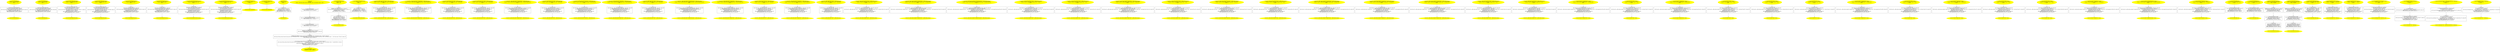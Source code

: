 /* @generated */
digraph cfg {
"atomic_flag_clear#std(class std::atomic_flag)#17550914922100779771.b40ff6dea8467aa48fb1fad5c85a8009_1" [label="1: Start std::atomic_flag_clear\nFormals:  f:std::atomic_flag*\nLocals:  \n  " color=yellow style=filled]
	

	 "atomic_flag_clear#std(class std::atomic_flag)#17550914922100779771.b40ff6dea8467aa48fb1fad5c85a8009_1" -> "atomic_flag_clear#std(class std::atomic_flag)#17550914922100779771.b40ff6dea8467aa48fb1fad5c85a8009_3" ;
"atomic_flag_clear#std(class std::atomic_flag)#17550914922100779771.b40ff6dea8467aa48fb1fad5c85a8009_2" [label="2: Exit std::atomic_flag_clear \n  " color=yellow style=filled]
	

"atomic_flag_clear#std(class std::atomic_flag)#17550914922100779771.b40ff6dea8467aa48fb1fad5c85a8009_3" [label="3:  Call _fun_std::atomic_flag::clear \n   n$1=*&f:std::atomic_flag* [line 965, column 51]\n  _=*n$1:std::atomic_flag [line 965, column 51]\n  n$3=_fun_std::atomic_flag::clear(n$1:std::atomic_flag*,5:int) [line 965, column 51]\n  NULLIFY(&f); [line 965, column 51]\n  EXIT_SCOPE(_,n$1,n$3,f); [line 965, column 51]\n  APPLY_ABSTRACTION; [line 965, column 51]\n " shape="box"]
	

	 "atomic_flag_clear#std(class std::atomic_flag)#17550914922100779771.b40ff6dea8467aa48fb1fad5c85a8009_3" -> "atomic_flag_clear#std(class std::atomic_flag)#17550914922100779771.b40ff6dea8467aa48fb1fad5c85a8009_2" ;
"atomic_flag_clear#std(class std::atomic_flag)#8417018393663174481.4341d144fbe33187ae045b01f0e1b40f_1" [label="1: Start std::atomic_flag_clear\nFormals:  f:std::atomic_flag*\nLocals:  \n  " color=yellow style=filled]
	

	 "atomic_flag_clear#std(class std::atomic_flag)#8417018393663174481.4341d144fbe33187ae045b01f0e1b40f_1" -> "atomic_flag_clear#std(class std::atomic_flag)#8417018393663174481.4341d144fbe33187ae045b01f0e1b40f_3" ;
"atomic_flag_clear#std(class std::atomic_flag)#8417018393663174481.4341d144fbe33187ae045b01f0e1b40f_2" [label="2: Exit std::atomic_flag_clear \n  " color=yellow style=filled]
	

"atomic_flag_clear#std(class std::atomic_flag)#8417018393663174481.4341d144fbe33187ae045b01f0e1b40f_3" [label="3:  Call _fun_std::atomic_flag::clear \n   n$1=*&f:std::atomic_flag* [line 964, column 60]\n  _=*n$1:std::atomic_flag [line 964, column 60]\n  n$3=_fun_std::atomic_flag::clear(n$1:std::atomic_flag*,5:int) [line 964, column 60]\n  NULLIFY(&f); [line 964, column 60]\n  EXIT_SCOPE(_,n$1,n$3,f); [line 964, column 60]\n  APPLY_ABSTRACTION; [line 964, column 60]\n " shape="box"]
	

	 "atomic_flag_clear#std(class std::atomic_flag)#8417018393663174481.4341d144fbe33187ae045b01f0e1b40f_3" -> "atomic_flag_clear#std(class std::atomic_flag)#8417018393663174481.4341d144fbe33187ae045b01f0e1b40f_2" ;
"atomic_flag_clear_explicit#std(class std::atomic_flag)#13508243229460098920.c26a8394ae32c4c5cec109cbacc8259c_1" [label="1: Start std::atomic_flag_clear_explicit\nFormals:  f:std::atomic_flag* mo:int\nLocals:  \n  " color=yellow style=filled]
	

	 "atomic_flag_clear_explicit#std(class std::atomic_flag)#13508243229460098920.c26a8394ae32c4c5cec109cbacc8259c_1" -> "atomic_flag_clear_explicit#std(class std::atomic_flag)#13508243229460098920.c26a8394ae32c4c5cec109cbacc8259c_3" ;
"atomic_flag_clear_explicit#std(class std::atomic_flag)#13508243229460098920.c26a8394ae32c4c5cec109cbacc8259c_2" [label="2: Exit std::atomic_flag_clear_explicit \n  " color=yellow style=filled]
	

"atomic_flag_clear_explicit#std(class std::atomic_flag)#13508243229460098920.c26a8394ae32c4c5cec109cbacc8259c_3" [label="3:  Call _fun_std::atomic_flag::clear \n   n$1=*&f:std::atomic_flag* [line 971, column 3]\n  _=*n$1:std::atomic_flag [line 971, column 3]\n  n$3=*&mo:int [line 971, column 12]\n  n$4=_fun_std::atomic_flag::clear(n$1:std::atomic_flag*,n$3:int) [line 971, column 3]\n  NULLIFY(&f); [line 971, column 3]\n  NULLIFY(&mo); [line 971, column 3]\n  EXIT_SCOPE(_,n$1,n$3,n$4,f,mo); [line 971, column 3]\n  APPLY_ABSTRACTION; [line 971, column 3]\n " shape="box"]
	

	 "atomic_flag_clear_explicit#std(class std::atomic_flag)#13508243229460098920.c26a8394ae32c4c5cec109cbacc8259c_3" -> "atomic_flag_clear_explicit#std(class std::atomic_flag)#13508243229460098920.c26a8394ae32c4c5cec109cbacc8259c_2" ;
"atomic_flag_clear_explicit#std(class std::atomic_flag)#17643441563504553916.bf9623dc8b93caad1a1d212bed8336cd_1" [label="1: Start std::atomic_flag_clear_explicit\nFormals:  f:std::atomic_flag* mo:int\nLocals:  \n  " color=yellow style=filled]
	

	 "atomic_flag_clear_explicit#std(class std::atomic_flag)#17643441563504553916.bf9623dc8b93caad1a1d212bed8336cd_1" -> "atomic_flag_clear_explicit#std(class std::atomic_flag)#17643441563504553916.bf9623dc8b93caad1a1d212bed8336cd_3" ;
"atomic_flag_clear_explicit#std(class std::atomic_flag)#17643441563504553916.bf9623dc8b93caad1a1d212bed8336cd_2" [label="2: Exit std::atomic_flag_clear_explicit \n  " color=yellow style=filled]
	

"atomic_flag_clear_explicit#std(class std::atomic_flag)#17643441563504553916.bf9623dc8b93caad1a1d212bed8336cd_3" [label="3:  Call _fun_std::atomic_flag::clear \n   n$1=*&f:std::atomic_flag* [line 968, column 3]\n  _=*n$1:std::atomic_flag [line 968, column 3]\n  n$3=*&mo:int [line 968, column 12]\n  n$4=_fun_std::atomic_flag::clear(n$1:std::atomic_flag*,n$3:int) [line 968, column 3]\n  NULLIFY(&f); [line 968, column 3]\n  NULLIFY(&mo); [line 968, column 3]\n  EXIT_SCOPE(_,n$1,n$3,n$4,f,mo); [line 968, column 3]\n  APPLY_ABSTRACTION; [line 968, column 3]\n " shape="box"]
	

	 "atomic_flag_clear_explicit#std(class std::atomic_flag)#17643441563504553916.bf9623dc8b93caad1a1d212bed8336cd_3" -> "atomic_flag_clear_explicit#std(class std::atomic_flag)#17643441563504553916.bf9623dc8b93caad1a1d212bed8336cd_2" ;
"atomic_flag_test_and_set#std(class std::atomic_flag)#7118173663506619749.8e5bcce1a903365d13b93d8f9cc09a0f_1" [label="1: Start std::atomic_flag_test_and_set\nFormals:  f:std::atomic_flag*\nLocals:  \n  " color=yellow style=filled]
	

	 "atomic_flag_test_and_set#std(class std::atomic_flag)#7118173663506619749.8e5bcce1a903365d13b93d8f9cc09a0f_1" -> "atomic_flag_test_and_set#std(class std::atomic_flag)#7118173663506619749.8e5bcce1a903365d13b93d8f9cc09a0f_3" ;
"atomic_flag_test_and_set#std(class std::atomic_flag)#7118173663506619749.8e5bcce1a903365d13b93d8f9cc09a0f_2" [label="2: Exit std::atomic_flag_test_and_set \n  " color=yellow style=filled]
	

"atomic_flag_test_and_set#std(class std::atomic_flag)#7118173663506619749.8e5bcce1a903365d13b93d8f9cc09a0f_3" [label="3:  Return Stmt \n   n$0=*&f:std::atomic_flag* [line 954, column 10]\n  _=*n$0:std::atomic_flag [line 954, column 10]\n  n$2=_fun_std::atomic_flag::test_and_set(n$0:std::atomic_flag*,5:int) [line 954, column 10]\n  *&return:_Bool=n$2 [line 954, column 3]\n  NULLIFY(&f); [line 954, column 3]\n  EXIT_SCOPE(_,n$0,n$2,f); [line 954, column 3]\n  APPLY_ABSTRACTION; [line 954, column 3]\n " shape="box"]
	

	 "atomic_flag_test_and_set#std(class std::atomic_flag)#7118173663506619749.8e5bcce1a903365d13b93d8f9cc09a0f_3" -> "atomic_flag_test_and_set#std(class std::atomic_flag)#7118173663506619749.8e5bcce1a903365d13b93d8f9cc09a0f_2" ;
"atomic_flag_test_and_set#std(class std::atomic_flag)#75594002239380467.20ebabcf2d2656accbbc1a7d565aeb60_1" [label="1: Start std::atomic_flag_test_and_set\nFormals:  f:std::atomic_flag*\nLocals:  \n  " color=yellow style=filled]
	

	 "atomic_flag_test_and_set#std(class std::atomic_flag)#75594002239380467.20ebabcf2d2656accbbc1a7d565aeb60_1" -> "atomic_flag_test_and_set#std(class std::atomic_flag)#75594002239380467.20ebabcf2d2656accbbc1a7d565aeb60_3" ;
"atomic_flag_test_and_set#std(class std::atomic_flag)#75594002239380467.20ebabcf2d2656accbbc1a7d565aeb60_2" [label="2: Exit std::atomic_flag_test_and_set \n  " color=yellow style=filled]
	

"atomic_flag_test_and_set#std(class std::atomic_flag)#75594002239380467.20ebabcf2d2656accbbc1a7d565aeb60_3" [label="3:  Return Stmt \n   n$0=*&f:std::atomic_flag* [line 951, column 10]\n  _=*n$0:std::atomic_flag [line 951, column 10]\n  n$2=_fun_std::atomic_flag::test_and_set(n$0:std::atomic_flag*,5:int) [line 951, column 10]\n  *&return:_Bool=n$2 [line 951, column 3]\n  NULLIFY(&f); [line 951, column 3]\n  EXIT_SCOPE(_,n$0,n$2,f); [line 951, column 3]\n  APPLY_ABSTRACTION; [line 951, column 3]\n " shape="box"]
	

	 "atomic_flag_test_and_set#std(class std::atomic_flag)#75594002239380467.20ebabcf2d2656accbbc1a7d565aeb60_3" -> "atomic_flag_test_and_set#std(class std::atomic_flag)#75594002239380467.20ebabcf2d2656accbbc1a7d565aeb60_2" ;
"atomic_flag_test_and_set_explicit#std(class std::atomic_flag)#17397655144703252762.f8cb6317434afa11c329d6f16d1915f1_1" [label="1: Start std::atomic_flag_test_and_set_explicit\nFormals:  f:std::atomic_flag* m:int\nLocals:  \n  " color=yellow style=filled]
	

	 "atomic_flag_test_and_set_explicit#std(class std::atomic_flag)#17397655144703252762.f8cb6317434afa11c329d6f16d1915f1_1" -> "atomic_flag_test_and_set_explicit#std(class std::atomic_flag)#17397655144703252762.f8cb6317434afa11c329d6f16d1915f1_3" ;
"atomic_flag_test_and_set_explicit#std(class std::atomic_flag)#17397655144703252762.f8cb6317434afa11c329d6f16d1915f1_2" [label="2: Exit std::atomic_flag_test_and_set_explicit \n  " color=yellow style=filled]
	

"atomic_flag_test_and_set_explicit#std(class std::atomic_flag)#17397655144703252762.f8cb6317434afa11c329d6f16d1915f1_3" [label="3:  Return Stmt \n   n$0=*&f:std::atomic_flag* [line 958, column 10]\n  _=*n$0:std::atomic_flag [line 958, column 10]\n  n$2=*&m:int [line 958, column 26]\n  n$3=_fun_std::atomic_flag::test_and_set(n$0:std::atomic_flag*,n$2:int) [line 958, column 10]\n  *&return:_Bool=n$3 [line 958, column 3]\n  NULLIFY(&f); [line 958, column 3]\n  NULLIFY(&m); [line 958, column 3]\n  EXIT_SCOPE(_,n$0,n$2,n$3,f,m); [line 958, column 3]\n  APPLY_ABSTRACTION; [line 958, column 3]\n " shape="box"]
	

	 "atomic_flag_test_and_set_explicit#std(class std::atomic_flag)#17397655144703252762.f8cb6317434afa11c329d6f16d1915f1_3" -> "atomic_flag_test_and_set_explicit#std(class std::atomic_flag)#17397655144703252762.f8cb6317434afa11c329d6f16d1915f1_2" ;
"atomic_flag_test_and_set_explicit#std(class std::atomic_flag)#7255134785098398782.e07b3d514a35d3db92d8d39e4db8a8e2_1" [label="1: Start std::atomic_flag_test_and_set_explicit\nFormals:  f:std::atomic_flag* m:int\nLocals:  \n  " color=yellow style=filled]
	

	 "atomic_flag_test_and_set_explicit#std(class std::atomic_flag)#7255134785098398782.e07b3d514a35d3db92d8d39e4db8a8e2_1" -> "atomic_flag_test_and_set_explicit#std(class std::atomic_flag)#7255134785098398782.e07b3d514a35d3db92d8d39e4db8a8e2_3" ;
"atomic_flag_test_and_set_explicit#std(class std::atomic_flag)#7255134785098398782.e07b3d514a35d3db92d8d39e4db8a8e2_2" [label="2: Exit std::atomic_flag_test_and_set_explicit \n  " color=yellow style=filled]
	

"atomic_flag_test_and_set_explicit#std(class std::atomic_flag)#7255134785098398782.e07b3d514a35d3db92d8d39e4db8a8e2_3" [label="3:  Return Stmt \n   n$0=*&f:std::atomic_flag* [line 962, column 10]\n  _=*n$0:std::atomic_flag [line 962, column 10]\n  n$2=*&m:int [line 962, column 26]\n  n$3=_fun_std::atomic_flag::test_and_set(n$0:std::atomic_flag*,n$2:int) [line 962, column 10]\n  *&return:_Bool=n$3 [line 962, column 3]\n  NULLIFY(&f); [line 962, column 3]\n  NULLIFY(&m); [line 962, column 3]\n  EXIT_SCOPE(_,n$0,n$2,n$3,f,m); [line 962, column 3]\n  APPLY_ABSTRACTION; [line 962, column 3]\n " shape="box"]
	

	 "atomic_flag_test_and_set_explicit#std(class std::atomic_flag)#7255134785098398782.e07b3d514a35d3db92d8d39e4db8a8e2_3" -> "atomic_flag_test_and_set_explicit#std(class std::atomic_flag)#7255134785098398782.e07b3d514a35d3db92d8d39e4db8a8e2_2" ;
"atomic_signal_fence#std#6355610664018428588.7a78429494f0c76954bdfa39cac652e7_1" [label="1: Start std::atomic_signal_fence\nFormals:  mo:int\nLocals:  \n  " color=yellow style=filled]
	

	 "atomic_signal_fence#std#6355610664018428588.7a78429494f0c76954bdfa39cac652e7_1" -> "atomic_signal_fence#std#6355610664018428588.7a78429494f0c76954bdfa39cac652e7_2" ;
"atomic_signal_fence#std#6355610664018428588.7a78429494f0c76954bdfa39cac652e7_2" [label="2: Exit std::atomic_signal_fence \n  " color=yellow style=filled]
	

"atomic_thread_fence#std#3443284552162909508.f45950fd8a613f28d01dd70e54201ca7_1" [label="1: Start std::atomic_thread_fence\nFormals:  mo:int\nLocals:  \n  " color=yellow style=filled]
	

	 "atomic_thread_fence#std#3443284552162909508.f45950fd8a613f28d01dd70e54201ca7_1" -> "atomic_thread_fence#std#3443284552162909508.f45950fd8a613f28d01dd70e54201ca7_2" ;
"atomic_thread_fence#std#3443284552162909508.f45950fd8a613f28d01dd70e54201ca7_2" [label="2: Exit std::atomic_thread_fence \n  " color=yellow style=filled]
	

"fun#internal#3922054098004616643.55c3f2ad552457f847bc1570fce79224_1" [label="1: Start internal::fun\nFormals:  a:int\nLocals:  \n  " color=yellow style=filled]
	

	 "fun#internal#3922054098004616643.55c3f2ad552457f847bc1570fce79224_1" -> "fun#internal#3922054098004616643.55c3f2ad552457f847bc1570fce79224_3" ;
"fun#internal#3922054098004616643.55c3f2ad552457f847bc1570fce79224_2" [label="2: Exit internal::fun \n  " color=yellow style=filled]
	

"fun#internal#3922054098004616643.55c3f2ad552457f847bc1570fce79224_3" [label="3:  Return Stmt \n   n$0=*&a:int [line 10, column 25]\n  *&return:int=n$0 [line 10, column 18]\n  NULLIFY(&a); [line 10, column 18]\n  EXIT_SCOPE(n$0,a); [line 10, column 18]\n  APPLY_ABSTRACTION; [line 10, column 18]\n " shape="box"]
	

	 "fun#internal#3922054098004616643.55c3f2ad552457f847bc1570fce79224_3" -> "fun#internal#3922054098004616643.55c3f2ad552457f847bc1570fce79224_2" ;
"main.fad58de7366495db4650cfefac2fcd61_1" [label="1: Start main\nFormals: \nLocals:  s:std::basic_string<char,std::char_traits<char>,std::allocator<char>> x:int* \n  " color=yellow style=filled]
	

	 "main.fad58de7366495db4650cfefac2fcd61_1" -> "main.fad58de7366495db4650cfefac2fcd61_8" ;
"main.fad58de7366495db4650cfefac2fcd61_2" [label="2: Exit main \n   NULLIFY(&x); [line 22, column 1]\n  NULLIFY(&s); [line 22, column 1]\n " color=yellow style=filled]
	

"main.fad58de7366495db4650cfefac2fcd61_3" [label="3:  Destruction \n   _=*&s:std::basic_string<char,std::char_traits<char>,std::allocator<char>> [line 22, column 1]\n  n$1=_fun_std::basic_string<char,std::char_traits<char>,std::allocator<char>>::~basic_string(&s:std::basic_string<char,std::char_traits<char>,std::allocator<char>>*) injected [line 22, column 1]\n  _=*&x:int* [line 22, column 1]\n  n$3=_fun_std::shared_ptr<int>::~shared_ptr(&x:int**) injected [line 22, column 1]\n  EXIT_SCOPE(_,_,n$1,n$3,s,x); [line 22, column 1]\n  APPLY_ABSTRACTION; [line 22, column 1]\n " shape="box"]
	

	 "main.fad58de7366495db4650cfefac2fcd61_3" -> "main.fad58de7366495db4650cfefac2fcd61_2" ;
"main.fad58de7366495db4650cfefac2fcd61_4" [label="4:  DeclStmt \n   VARIABLE_DECLARED(s:std::basic_string<char,std::char_traits<char>,std::allocator<char>>); [line 20, column 3]\n  n$5=_fun_std::basic_string<char,std::char_traits<char>,std::allocator<char>>::basic_string<nullptr_t>(&s:std::basic_string<char,std::char_traits<char>,std::allocator<char>>*,\"1234\":char const *) [line 20, column 15]\n  EXIT_SCOPE(n$5); [line 20, column 15]\n " shape="box"]
	

	 "main.fad58de7366495db4650cfefac2fcd61_4" -> "main.fad58de7366495db4650cfefac2fcd61_3" ;
"main.fad58de7366495db4650cfefac2fcd61_5" [label="5:  DeclStmt \n   VARIABLE_DECLARED(x:int*); [line 19, column 3]\n  n$6=_fun_std::shared_ptr<int>::shared_ptr(&x:int**) [line 19, column 24]\n  EXIT_SCOPE(n$6); [line 19, column 24]\n " shape="box"]
	

	 "main.fad58de7366495db4650cfefac2fcd61_5" -> "main.fad58de7366495db4650cfefac2fcd61_4" ;
"main.fad58de7366495db4650cfefac2fcd61_6" [label="6:  Call _fun_external::fun \n   n$7=_fun_external::fun(1:int) [line 18, column 3]\n  EXIT_SCOPE(n$7); [line 18, column 3]\n " shape="box"]
	

	 "main.fad58de7366495db4650cfefac2fcd61_6" -> "main.fad58de7366495db4650cfefac2fcd61_5" ;
"main.fad58de7366495db4650cfefac2fcd61_7" [label="7:  Call _fun_internal_exclude::fun \n   n$8=_fun_internal_exclude::fun(1:int) [line 17, column 3]\n  EXIT_SCOPE(n$8); [line 17, column 3]\n " shape="box"]
	

	 "main.fad58de7366495db4650cfefac2fcd61_7" -> "main.fad58de7366495db4650cfefac2fcd61_6" ;
"main.fad58de7366495db4650cfefac2fcd61_8" [label="8:  Call _fun_internal::fun \n   n$9=_fun_internal::fun(1:int) [line 16, column 3]\n  EXIT_SCOPE(n$9); [line 16, column 3]\n " shape="box"]
	

	 "main.fad58de7366495db4650cfefac2fcd61_8" -> "main.fad58de7366495db4650cfefac2fcd61_7" ;
"unused_deref_in_header#15260603227785084028.ec2f844a26989dc35e9856ba0d7a485b_1" [label="1: Start unused_deref_in_header\nFormals:  a:int*\nLocals:  x:int \n  " color=yellow style=filled]
	

	 "unused_deref_in_header#15260603227785084028.ec2f844a26989dc35e9856ba0d7a485b_1" -> "unused_deref_in_header#15260603227785084028.ec2f844a26989dc35e9856ba0d7a485b_4" ;
"unused_deref_in_header#15260603227785084028.ec2f844a26989dc35e9856ba0d7a485b_2" [label="2: Exit unused_deref_in_header \n  " color=yellow style=filled]
	

"unused_deref_in_header#15260603227785084028.ec2f844a26989dc35e9856ba0d7a485b_3" [label="3:  Return Stmt \n   n$0=*&a:int* [line 16, column 11]\n  n$1=*n$0:int [line 16, column 10]\n  *&return:int=n$1 [line 16, column 3]\n  NULLIFY(&a); [line 16, column 3]\n  EXIT_SCOPE(n$0,n$1,a); [line 16, column 3]\n  APPLY_ABSTRACTION; [line 16, column 3]\n " shape="box"]
	

	 "unused_deref_in_header#15260603227785084028.ec2f844a26989dc35e9856ba0d7a485b_3" -> "unused_deref_in_header#15260603227785084028.ec2f844a26989dc35e9856ba0d7a485b_2" ;
"unused_deref_in_header#15260603227785084028.ec2f844a26989dc35e9856ba0d7a485b_4" [label="4:  DeclStmt \n   VARIABLE_DECLARED(x:int); [line 15, column 3]\n  n$3=_fun_internal::used_in_main_header(0:int) [line 15, column 11]\n  *&x:int=n$3 [line 15, column 3]\n  NULLIFY(&x); [line 15, column 3]\n  EXIT_SCOPE(n$3,x); [line 15, column 3]\n " shape="box"]
	

	 "unused_deref_in_header#15260603227785084028.ec2f844a26989dc35e9856ba0d7a485b_4" -> "unused_deref_in_header#15260603227785084028.ec2f844a26989dc35e9856ba0d7a485b_3" ;
"used_in_main_header#internal#16695915931787022844.43e60de71a2b141c8436dddf68ff1b63_1" [label="1: Start internal::used_in_main_header\nFormals:  a:int\nLocals:  \n  " color=yellow style=filled]
	

	 "used_in_main_header#internal#16695915931787022844.43e60de71a2b141c8436dddf68ff1b63_1" -> "used_in_main_header#internal#16695915931787022844.43e60de71a2b141c8436dddf68ff1b63_3" ;
"used_in_main_header#internal#16695915931787022844.43e60de71a2b141c8436dddf68ff1b63_2" [label="2: Exit internal::used_in_main_header \n  " color=yellow style=filled]
	

"used_in_main_header#internal#16695915931787022844.43e60de71a2b141c8436dddf68ff1b63_3" [label="3:  Return Stmt \n   n$0=*&a:int [line 17, column 41]\n  *&return:int=n$0 [line 17, column 34]\n  NULLIFY(&a); [line 17, column 34]\n  EXIT_SCOPE(n$0,a); [line 17, column 34]\n  APPLY_ABSTRACTION; [line 17, column 34]\n " shape="box"]
	

	 "used_in_main_header#internal#16695915931787022844.43e60de71a2b141c8436dddf68ff1b63_3" -> "used_in_main_header#internal#16695915931787022844.43e60de71a2b141c8436dddf68ff1b63_2" ;
"__infer_atomic_base#__infer_atomic_base<long>#std#{13775723528237147754|constexpr}.1a6095f0713eed47cffb337d5bd470ba_1" [label="1: Start std::__infer_atomic_base<long>::__infer_atomic_base\nFormals:  this:std::__infer_atomic_base<long>* desired:long\nLocals:  \n  " color=yellow style=filled]
	

	 "__infer_atomic_base#__infer_atomic_base<long>#std#{13775723528237147754|constexpr}.1a6095f0713eed47cffb337d5bd470ba_1" -> "__infer_atomic_base#__infer_atomic_base<long>#std#{13775723528237147754|constexpr}.1a6095f0713eed47cffb337d5bd470ba_3" ;
"__infer_atomic_base#__infer_atomic_base<long>#std#{13775723528237147754|constexpr}.1a6095f0713eed47cffb337d5bd470ba_2" [label="2: Exit std::__infer_atomic_base<long>::__infer_atomic_base \n  " color=yellow style=filled]
	

"__infer_atomic_base#__infer_atomic_base<long>#std#{13775723528237147754|constexpr}.1a6095f0713eed47cffb337d5bd470ba_3" [label="3:  Constructor Init \n   n$2=*&this:std::__infer_atomic_base<long>* [line 165, column 46]\n  n$3=*&desired:long [line 165, column 61]\n  *n$2._wrapped_value:long=n$3 [line 165, column 46]\n  NULLIFY(&desired); [line 165, column 46]\n  NULLIFY(&this); [line 165, column 46]\n  EXIT_SCOPE(n$2,n$3,desired,this); [line 165, column 46]\n  APPLY_ABSTRACTION; [line 165, column 46]\n " shape="box"]
	

	 "__infer_atomic_base#__infer_atomic_base<long>#std#{13775723528237147754|constexpr}.1a6095f0713eed47cffb337d5bd470ba_3" -> "__infer_atomic_base#__infer_atomic_base<long>#std#{13775723528237147754|constexpr}.1a6095f0713eed47cffb337d5bd470ba_2" ;
"__infer_atomic_base#__infer_atomic_base<unsigned long>#std#{7791849041241637472|constexpr}.44bc6742f53642a5ddb7e71e80b34b68_1" [label="1: Start std::__infer_atomic_base<unsigned long>::__infer_atomic_base\nFormals:  this:std::__infer_atomic_base<unsigned long>* desired:unsigned long\nLocals:  \n  " color=yellow style=filled]
	

	 "__infer_atomic_base#__infer_atomic_base<unsigned long>#std#{7791849041241637472|constexpr}.44bc6742f53642a5ddb7e71e80b34b68_1" -> "__infer_atomic_base#__infer_atomic_base<unsigned long>#std#{7791849041241637472|constexpr}.44bc6742f53642a5ddb7e71e80b34b68_3" ;
"__infer_atomic_base#__infer_atomic_base<unsigned long>#std#{7791849041241637472|constexpr}.44bc6742f53642a5ddb7e71e80b34b68_2" [label="2: Exit std::__infer_atomic_base<unsigned long>::__infer_atomic_base \n  " color=yellow style=filled]
	

"__infer_atomic_base#__infer_atomic_base<unsigned long>#std#{7791849041241637472|constexpr}.44bc6742f53642a5ddb7e71e80b34b68_3" [label="3:  Constructor Init \n   n$2=*&this:std::__infer_atomic_base<unsigned long>* [line 165, column 46]\n  n$3=*&desired:unsigned long [line 165, column 61]\n  *n$2._wrapped_value:unsigned long=n$3 [line 165, column 46]\n  NULLIFY(&desired); [line 165, column 46]\n  NULLIFY(&this); [line 165, column 46]\n  EXIT_SCOPE(n$2,n$3,desired,this); [line 165, column 46]\n  APPLY_ABSTRACTION; [line 165, column 46]\n " shape="box"]
	

	 "__infer_atomic_base#__infer_atomic_base<unsigned long>#std#{7791849041241637472|constexpr}.44bc6742f53642a5ddb7e71e80b34b68_3" -> "__infer_atomic_base#__infer_atomic_base<unsigned long>#std#{7791849041241637472|constexpr}.44bc6742f53642a5ddb7e71e80b34b68_2" ;
"__infer_atomic_base#__infer_atomic_base<char>#std#{11319810518798892734|constexpr}.74d2c2ce173fcccf9cf8bc068d35c1fb_1" [label="1: Start std::__infer_atomic_base<char>::__infer_atomic_base\nFormals:  this:std::__infer_atomic_base<char>* desired:char\nLocals:  \n  " color=yellow style=filled]
	

	 "__infer_atomic_base#__infer_atomic_base<char>#std#{11319810518798892734|constexpr}.74d2c2ce173fcccf9cf8bc068d35c1fb_1" -> "__infer_atomic_base#__infer_atomic_base<char>#std#{11319810518798892734|constexpr}.74d2c2ce173fcccf9cf8bc068d35c1fb_3" ;
"__infer_atomic_base#__infer_atomic_base<char>#std#{11319810518798892734|constexpr}.74d2c2ce173fcccf9cf8bc068d35c1fb_2" [label="2: Exit std::__infer_atomic_base<char>::__infer_atomic_base \n  " color=yellow style=filled]
	

"__infer_atomic_base#__infer_atomic_base<char>#std#{11319810518798892734|constexpr}.74d2c2ce173fcccf9cf8bc068d35c1fb_3" [label="3:  Constructor Init \n   n$2=*&this:std::__infer_atomic_base<char>* [line 165, column 46]\n  n$3=*&desired:char [line 165, column 61]\n  *n$2._wrapped_value:char=n$3 [line 165, column 46]\n  NULLIFY(&desired); [line 165, column 46]\n  NULLIFY(&this); [line 165, column 46]\n  EXIT_SCOPE(n$2,n$3,desired,this); [line 165, column 46]\n  APPLY_ABSTRACTION; [line 165, column 46]\n " shape="box"]
	

	 "__infer_atomic_base#__infer_atomic_base<char>#std#{11319810518798892734|constexpr}.74d2c2ce173fcccf9cf8bc068d35c1fb_3" -> "__infer_atomic_base#__infer_atomic_base<char>#std#{11319810518798892734|constexpr}.74d2c2ce173fcccf9cf8bc068d35c1fb_2" ;
"__infer_atomic_base#__infer_atomic_base<short>#std#{18234009817680553112|constexpr}.7a1f00575eae64e359678097638ddc12_1" [label="1: Start std::__infer_atomic_base<short>::__infer_atomic_base\nFormals:  this:std::__infer_atomic_base<short>* desired:short\nLocals:  \n  " color=yellow style=filled]
	

	 "__infer_atomic_base#__infer_atomic_base<short>#std#{18234009817680553112|constexpr}.7a1f00575eae64e359678097638ddc12_1" -> "__infer_atomic_base#__infer_atomic_base<short>#std#{18234009817680553112|constexpr}.7a1f00575eae64e359678097638ddc12_3" ;
"__infer_atomic_base#__infer_atomic_base<short>#std#{18234009817680553112|constexpr}.7a1f00575eae64e359678097638ddc12_2" [label="2: Exit std::__infer_atomic_base<short>::__infer_atomic_base \n  " color=yellow style=filled]
	

"__infer_atomic_base#__infer_atomic_base<short>#std#{18234009817680553112|constexpr}.7a1f00575eae64e359678097638ddc12_3" [label="3:  Constructor Init \n   n$2=*&this:std::__infer_atomic_base<short>* [line 165, column 46]\n  n$3=*&desired:short [line 165, column 61]\n  *n$2._wrapped_value:short=n$3 [line 165, column 46]\n  NULLIFY(&desired); [line 165, column 46]\n  NULLIFY(&this); [line 165, column 46]\n  EXIT_SCOPE(n$2,n$3,desired,this); [line 165, column 46]\n  APPLY_ABSTRACTION; [line 165, column 46]\n " shape="box"]
	

	 "__infer_atomic_base#__infer_atomic_base<short>#std#{18234009817680553112|constexpr}.7a1f00575eae64e359678097638ddc12_3" -> "__infer_atomic_base#__infer_atomic_base<short>#std#{18234009817680553112|constexpr}.7a1f00575eae64e359678097638ddc12_2" ;
"__infer_atomic_base#__infer_atomic_base<unsigned short>#std#{16073524453317401930|constexpr}.d3f224e2d1fe7b0ad7e4e07024b91c5d_1" [label="1: Start std::__infer_atomic_base<unsigned short>::__infer_atomic_base\nFormals:  this:std::__infer_atomic_base<unsigned short>* desired:unsigned short\nLocals:  \n  " color=yellow style=filled]
	

	 "__infer_atomic_base#__infer_atomic_base<unsigned short>#std#{16073524453317401930|constexpr}.d3f224e2d1fe7b0ad7e4e07024b91c5d_1" -> "__infer_atomic_base#__infer_atomic_base<unsigned short>#std#{16073524453317401930|constexpr}.d3f224e2d1fe7b0ad7e4e07024b91c5d_3" ;
"__infer_atomic_base#__infer_atomic_base<unsigned short>#std#{16073524453317401930|constexpr}.d3f224e2d1fe7b0ad7e4e07024b91c5d_2" [label="2: Exit std::__infer_atomic_base<unsigned short>::__infer_atomic_base \n  " color=yellow style=filled]
	

"__infer_atomic_base#__infer_atomic_base<unsigned short>#std#{16073524453317401930|constexpr}.d3f224e2d1fe7b0ad7e4e07024b91c5d_3" [label="3:  Constructor Init \n   n$2=*&this:std::__infer_atomic_base<unsigned short>* [line 165, column 46]\n  n$3=*&desired:unsigned short [line 165, column 61]\n  *n$2._wrapped_value:unsigned short=n$3 [line 165, column 46]\n  NULLIFY(&desired); [line 165, column 46]\n  NULLIFY(&this); [line 165, column 46]\n  EXIT_SCOPE(n$2,n$3,desired,this); [line 165, column 46]\n  APPLY_ABSTRACTION; [line 165, column 46]\n " shape="box"]
	

	 "__infer_atomic_base#__infer_atomic_base<unsigned short>#std#{16073524453317401930|constexpr}.d3f224e2d1fe7b0ad7e4e07024b91c5d_3" -> "__infer_atomic_base#__infer_atomic_base<unsigned short>#std#{16073524453317401930|constexpr}.d3f224e2d1fe7b0ad7e4e07024b91c5d_2" ;
"__infer_atomic_base#__infer_atomic_base<char>#std#{9938535674916741600|constexpr}.b3505ad067544b42cd3d24960993f2d2_1" [label="1: Start std::__infer_atomic_base<char>::__infer_atomic_base\nFormals:  this:std::__infer_atomic_base<char>* desired:char\nLocals:  \n  " color=yellow style=filled]
	

	 "__infer_atomic_base#__infer_atomic_base<char>#std#{9938535674916741600|constexpr}.b3505ad067544b42cd3d24960993f2d2_1" -> "__infer_atomic_base#__infer_atomic_base<char>#std#{9938535674916741600|constexpr}.b3505ad067544b42cd3d24960993f2d2_3" ;
"__infer_atomic_base#__infer_atomic_base<char>#std#{9938535674916741600|constexpr}.b3505ad067544b42cd3d24960993f2d2_2" [label="2: Exit std::__infer_atomic_base<char>::__infer_atomic_base \n  " color=yellow style=filled]
	

"__infer_atomic_base#__infer_atomic_base<char>#std#{9938535674916741600|constexpr}.b3505ad067544b42cd3d24960993f2d2_3" [label="3:  Constructor Init \n   n$2=*&this:std::__infer_atomic_base<char>* [line 165, column 46]\n  n$3=*&desired:char [line 165, column 61]\n  *n$2._wrapped_value:char=n$3 [line 165, column 46]\n  NULLIFY(&desired); [line 165, column 46]\n  NULLIFY(&this); [line 165, column 46]\n  EXIT_SCOPE(n$2,n$3,desired,this); [line 165, column 46]\n  APPLY_ABSTRACTION; [line 165, column 46]\n " shape="box"]
	

	 "__infer_atomic_base#__infer_atomic_base<char>#std#{9938535674916741600|constexpr}.b3505ad067544b42cd3d24960993f2d2_3" -> "__infer_atomic_base#__infer_atomic_base<char>#std#{9938535674916741600|constexpr}.b3505ad067544b42cd3d24960993f2d2_2" ;
"__infer_atomic_base#__infer_atomic_base<long long>#std#{8782788136688727146|constexpr}.3f103dad2faa43c9afacd724927e0000_1" [label="1: Start std::__infer_atomic_base<long long>::__infer_atomic_base\nFormals:  this:std::__infer_atomic_base<long long>* desired:long long\nLocals:  \n  " color=yellow style=filled]
	

	 "__infer_atomic_base#__infer_atomic_base<long long>#std#{8782788136688727146|constexpr}.3f103dad2faa43c9afacd724927e0000_1" -> "__infer_atomic_base#__infer_atomic_base<long long>#std#{8782788136688727146|constexpr}.3f103dad2faa43c9afacd724927e0000_3" ;
"__infer_atomic_base#__infer_atomic_base<long long>#std#{8782788136688727146|constexpr}.3f103dad2faa43c9afacd724927e0000_2" [label="2: Exit std::__infer_atomic_base<long long>::__infer_atomic_base \n  " color=yellow style=filled]
	

"__infer_atomic_base#__infer_atomic_base<long long>#std#{8782788136688727146|constexpr}.3f103dad2faa43c9afacd724927e0000_3" [label="3:  Constructor Init \n   n$2=*&this:std::__infer_atomic_base<long long>* [line 165, column 46]\n  n$3=*&desired:long long [line 165, column 61]\n  *n$2._wrapped_value:long long=n$3 [line 165, column 46]\n  NULLIFY(&desired); [line 165, column 46]\n  NULLIFY(&this); [line 165, column 46]\n  EXIT_SCOPE(n$2,n$3,desired,this); [line 165, column 46]\n  APPLY_ABSTRACTION; [line 165, column 46]\n " shape="box"]
	

	 "__infer_atomic_base#__infer_atomic_base<long long>#std#{8782788136688727146|constexpr}.3f103dad2faa43c9afacd724927e0000_3" -> "__infer_atomic_base#__infer_atomic_base<long long>#std#{8782788136688727146|constexpr}.3f103dad2faa43c9afacd724927e0000_2" ;
"__infer_atomic_base#__infer_atomic_base<signed char>#std#{7365870495610955464|constexpr}.7e9c5ad29861b93350b8ee38f6d0df14_1" [label="1: Start std::__infer_atomic_base<signed char>::__infer_atomic_base\nFormals:  this:std::__infer_atomic_base<signed char>* desired:signed char\nLocals:  \n  " color=yellow style=filled]
	

	 "__infer_atomic_base#__infer_atomic_base<signed char>#std#{7365870495610955464|constexpr}.7e9c5ad29861b93350b8ee38f6d0df14_1" -> "__infer_atomic_base#__infer_atomic_base<signed char>#std#{7365870495610955464|constexpr}.7e9c5ad29861b93350b8ee38f6d0df14_3" ;
"__infer_atomic_base#__infer_atomic_base<signed char>#std#{7365870495610955464|constexpr}.7e9c5ad29861b93350b8ee38f6d0df14_2" [label="2: Exit std::__infer_atomic_base<signed char>::__infer_atomic_base \n  " color=yellow style=filled]
	

"__infer_atomic_base#__infer_atomic_base<signed char>#std#{7365870495610955464|constexpr}.7e9c5ad29861b93350b8ee38f6d0df14_3" [label="3:  Constructor Init \n   n$2=*&this:std::__infer_atomic_base<signed char>* [line 165, column 46]\n  n$3=*&desired:signed char [line 165, column 61]\n  *n$2._wrapped_value:signed char=n$3 [line 165, column 46]\n  NULLIFY(&desired); [line 165, column 46]\n  NULLIFY(&this); [line 165, column 46]\n  EXIT_SCOPE(n$2,n$3,desired,this); [line 165, column 46]\n  APPLY_ABSTRACTION; [line 165, column 46]\n " shape="box"]
	

	 "__infer_atomic_base#__infer_atomic_base<signed char>#std#{7365870495610955464|constexpr}.7e9c5ad29861b93350b8ee38f6d0df14_3" -> "__infer_atomic_base#__infer_atomic_base<signed char>#std#{7365870495610955464|constexpr}.7e9c5ad29861b93350b8ee38f6d0df14_2" ;
"__infer_atomic_base#__infer_atomic_base<char>#std#{14341025698771447512|constexpr}.a4ea01d510cd8d527bb600a45ccd1b98_1" [label="1: Start std::__infer_atomic_base<char>::__infer_atomic_base\nFormals:  this:std::__infer_atomic_base<char>* desired:char\nLocals:  \n  " color=yellow style=filled]
	

	 "__infer_atomic_base#__infer_atomic_base<char>#std#{14341025698771447512|constexpr}.a4ea01d510cd8d527bb600a45ccd1b98_1" -> "__infer_atomic_base#__infer_atomic_base<char>#std#{14341025698771447512|constexpr}.a4ea01d510cd8d527bb600a45ccd1b98_3" ;
"__infer_atomic_base#__infer_atomic_base<char>#std#{14341025698771447512|constexpr}.a4ea01d510cd8d527bb600a45ccd1b98_2" [label="2: Exit std::__infer_atomic_base<char>::__infer_atomic_base \n  " color=yellow style=filled]
	

"__infer_atomic_base#__infer_atomic_base<char>#std#{14341025698771447512|constexpr}.a4ea01d510cd8d527bb600a45ccd1b98_3" [label="3:  Constructor Init \n   n$2=*&this:std::__infer_atomic_base<char>* [line 165, column 46]\n  n$3=*&desired:char [line 165, column 61]\n  *n$2._wrapped_value:char=n$3 [line 165, column 46]\n  NULLIFY(&desired); [line 165, column 46]\n  NULLIFY(&this); [line 165, column 46]\n  EXIT_SCOPE(n$2,n$3,desired,this); [line 165, column 46]\n  APPLY_ABSTRACTION; [line 165, column 46]\n " shape="box"]
	

	 "__infer_atomic_base#__infer_atomic_base<char>#std#{14341025698771447512|constexpr}.a4ea01d510cd8d527bb600a45ccd1b98_3" -> "__infer_atomic_base#__infer_atomic_base<char>#std#{14341025698771447512|constexpr}.a4ea01d510cd8d527bb600a45ccd1b98_2" ;
"__infer_atomic_base#__infer_atomic_base<unsigned long long>#std#{7573412317894445992|constexpr}.ff0e487372c722b860a1cd876aa6c750_1" [label="1: Start std::__infer_atomic_base<unsigned long long>::__infer_atomic_base\nFormals:  this:std::__infer_atomic_base<unsigned long long>* desired:unsigned long long\nLocals:  \n  " color=yellow style=filled]
	

	 "__infer_atomic_base#__infer_atomic_base<unsigned long long>#std#{7573412317894445992|constexpr}.ff0e487372c722b860a1cd876aa6c750_1" -> "__infer_atomic_base#__infer_atomic_base<unsigned long long>#std#{7573412317894445992|constexpr}.ff0e487372c722b860a1cd876aa6c750_3" ;
"__infer_atomic_base#__infer_atomic_base<unsigned long long>#std#{7573412317894445992|constexpr}.ff0e487372c722b860a1cd876aa6c750_2" [label="2: Exit std::__infer_atomic_base<unsigned long long>::__infer_atomic_base \n  " color=yellow style=filled]
	

"__infer_atomic_base#__infer_atomic_base<unsigned long long>#std#{7573412317894445992|constexpr}.ff0e487372c722b860a1cd876aa6c750_3" [label="3:  Constructor Init \n   n$2=*&this:std::__infer_atomic_base<unsigned long long>* [line 165, column 46]\n  n$3=*&desired:unsigned long long [line 165, column 61]\n  *n$2._wrapped_value:unsigned long long=n$3 [line 165, column 46]\n  NULLIFY(&desired); [line 165, column 46]\n  NULLIFY(&this); [line 165, column 46]\n  EXIT_SCOPE(n$2,n$3,desired,this); [line 165, column 46]\n  APPLY_ABSTRACTION; [line 165, column 46]\n " shape="box"]
	

	 "__infer_atomic_base#__infer_atomic_base<unsigned long long>#std#{7573412317894445992|constexpr}.ff0e487372c722b860a1cd876aa6c750_3" -> "__infer_atomic_base#__infer_atomic_base<unsigned long long>#std#{7573412317894445992|constexpr}.ff0e487372c722b860a1cd876aa6c750_2" ;
"__infer_atomic_base#__infer_atomic_base<unsigned char>#std#{10995699960611463466|constexpr}.b47fc7b50b63c00d13a29883101bbf91_1" [label="1: Start std::__infer_atomic_base<unsigned char>::__infer_atomic_base\nFormals:  this:std::__infer_atomic_base<unsigned char>* desired:unsigned char\nLocals:  \n  " color=yellow style=filled]
	

	 "__infer_atomic_base#__infer_atomic_base<unsigned char>#std#{10995699960611463466|constexpr}.b47fc7b50b63c00d13a29883101bbf91_1" -> "__infer_atomic_base#__infer_atomic_base<unsigned char>#std#{10995699960611463466|constexpr}.b47fc7b50b63c00d13a29883101bbf91_3" ;
"__infer_atomic_base#__infer_atomic_base<unsigned char>#std#{10995699960611463466|constexpr}.b47fc7b50b63c00d13a29883101bbf91_2" [label="2: Exit std::__infer_atomic_base<unsigned char>::__infer_atomic_base \n  " color=yellow style=filled]
	

"__infer_atomic_base#__infer_atomic_base<unsigned char>#std#{10995699960611463466|constexpr}.b47fc7b50b63c00d13a29883101bbf91_3" [label="3:  Constructor Init \n   n$2=*&this:std::__infer_atomic_base<unsigned char>* [line 165, column 46]\n  n$3=*&desired:unsigned char [line 165, column 61]\n  *n$2._wrapped_value:unsigned char=n$3 [line 165, column 46]\n  NULLIFY(&desired); [line 165, column 46]\n  NULLIFY(&this); [line 165, column 46]\n  EXIT_SCOPE(n$2,n$3,desired,this); [line 165, column 46]\n  APPLY_ABSTRACTION; [line 165, column 46]\n " shape="box"]
	

	 "__infer_atomic_base#__infer_atomic_base<unsigned char>#std#{10995699960611463466|constexpr}.b47fc7b50b63c00d13a29883101bbf91_3" -> "__infer_atomic_base#__infer_atomic_base<unsigned char>#std#{10995699960611463466|constexpr}.b47fc7b50b63c00d13a29883101bbf91_2" ;
"__infer_atomic_base#__infer_atomic_base<int>#std#{16209782391084856520|constexpr}.c8b589ca28905ccc5291f33d793e0ce1_1" [label="1: Start std::__infer_atomic_base<int>::__infer_atomic_base\nFormals:  this:std::__infer_atomic_base<int>* desired:int\nLocals:  \n  " color=yellow style=filled]
	

	 "__infer_atomic_base#__infer_atomic_base<int>#std#{16209782391084856520|constexpr}.c8b589ca28905ccc5291f33d793e0ce1_1" -> "__infer_atomic_base#__infer_atomic_base<int>#std#{16209782391084856520|constexpr}.c8b589ca28905ccc5291f33d793e0ce1_3" ;
"__infer_atomic_base#__infer_atomic_base<int>#std#{16209782391084856520|constexpr}.c8b589ca28905ccc5291f33d793e0ce1_2" [label="2: Exit std::__infer_atomic_base<int>::__infer_atomic_base \n  " color=yellow style=filled]
	

"__infer_atomic_base#__infer_atomic_base<int>#std#{16209782391084856520|constexpr}.c8b589ca28905ccc5291f33d793e0ce1_3" [label="3:  Constructor Init \n   n$2=*&this:std::__infer_atomic_base<int>* [line 165, column 46]\n  n$3=*&desired:int [line 165, column 61]\n  *n$2._wrapped_value:int=n$3 [line 165, column 46]\n  NULLIFY(&desired); [line 165, column 46]\n  NULLIFY(&this); [line 165, column 46]\n  EXIT_SCOPE(n$2,n$3,desired,this); [line 165, column 46]\n  APPLY_ABSTRACTION; [line 165, column 46]\n " shape="box"]
	

	 "__infer_atomic_base#__infer_atomic_base<int>#std#{16209782391084856520|constexpr}.c8b589ca28905ccc5291f33d793e0ce1_3" -> "__infer_atomic_base#__infer_atomic_base<int>#std#{16209782391084856520|constexpr}.c8b589ca28905ccc5291f33d793e0ce1_2" ;
"__infer_atomic_base#__infer_atomic_base<unsigned int>#std#{10976553734406539054|constexpr}.c08c69d90dff28bd294937b5d0343af8_1" [label="1: Start std::__infer_atomic_base<unsigned int>::__infer_atomic_base\nFormals:  this:std::__infer_atomic_base<unsigned int>* desired:unsigned int\nLocals:  \n  " color=yellow style=filled]
	

	 "__infer_atomic_base#__infer_atomic_base<unsigned int>#std#{10976553734406539054|constexpr}.c08c69d90dff28bd294937b5d0343af8_1" -> "__infer_atomic_base#__infer_atomic_base<unsigned int>#std#{10976553734406539054|constexpr}.c08c69d90dff28bd294937b5d0343af8_3" ;
"__infer_atomic_base#__infer_atomic_base<unsigned int>#std#{10976553734406539054|constexpr}.c08c69d90dff28bd294937b5d0343af8_2" [label="2: Exit std::__infer_atomic_base<unsigned int>::__infer_atomic_base \n  " color=yellow style=filled]
	

"__infer_atomic_base#__infer_atomic_base<unsigned int>#std#{10976553734406539054|constexpr}.c08c69d90dff28bd294937b5d0343af8_3" [label="3:  Constructor Init \n   n$2=*&this:std::__infer_atomic_base<unsigned int>* [line 165, column 46]\n  n$3=*&desired:unsigned int [line 165, column 61]\n  *n$2._wrapped_value:unsigned int=n$3 [line 165, column 46]\n  NULLIFY(&desired); [line 165, column 46]\n  NULLIFY(&this); [line 165, column 46]\n  EXIT_SCOPE(n$2,n$3,desired,this); [line 165, column 46]\n  APPLY_ABSTRACTION; [line 165, column 46]\n " shape="box"]
	

	 "__infer_atomic_base#__infer_atomic_base<unsigned int>#std#{10976553734406539054|constexpr}.c08c69d90dff28bd294937b5d0343af8_3" -> "__infer_atomic_base#__infer_atomic_base<unsigned int>#std#{10976553734406539054|constexpr}.c08c69d90dff28bd294937b5d0343af8_2" ;
"__infer_atomic_base#__infer_atomic_base<char>#std#{8630701096989804934|constexpr}.85076a22c8a2e53a3f2fc540f31359c7_1" [label="1: Start std::__infer_atomic_base<char>::__infer_atomic_base\nFormals:  this:std::__infer_atomic_base<char>* desired:char\nLocals:  \n  " color=yellow style=filled]
	

	 "__infer_atomic_base#__infer_atomic_base<char>#std#{8630701096989804934|constexpr}.85076a22c8a2e53a3f2fc540f31359c7_1" -> "__infer_atomic_base#__infer_atomic_base<char>#std#{8630701096989804934|constexpr}.85076a22c8a2e53a3f2fc540f31359c7_3" ;
"__infer_atomic_base#__infer_atomic_base<char>#std#{8630701096989804934|constexpr}.85076a22c8a2e53a3f2fc540f31359c7_2" [label="2: Exit std::__infer_atomic_base<char>::__infer_atomic_base \n  " color=yellow style=filled]
	

"__infer_atomic_base#__infer_atomic_base<char>#std#{8630701096989804934|constexpr}.85076a22c8a2e53a3f2fc540f31359c7_3" [label="3:  Constructor Init \n   n$2=*&this:std::__infer_atomic_base<char>* [line 165, column 46]\n  n$3=*&desired:char [line 165, column 61]\n  *n$2._wrapped_value:char=n$3 [line 165, column 46]\n  NULLIFY(&desired); [line 165, column 46]\n  NULLIFY(&this); [line 165, column 46]\n  EXIT_SCOPE(n$2,n$3,desired,this); [line 165, column 46]\n  APPLY_ABSTRACTION; [line 165, column 46]\n " shape="box"]
	

	 "__infer_atomic_base#__infer_atomic_base<char>#std#{8630701096989804934|constexpr}.85076a22c8a2e53a3f2fc540f31359c7_3" -> "__infer_atomic_base#__infer_atomic_base<char>#std#{8630701096989804934|constexpr}.85076a22c8a2e53a3f2fc540f31359c7_2" ;
"__infer_atomic_integral#__infer_atomic_integral<char>#std#{2317220937806306842|constexpr}.d393fae7aac1307d35b11f21691789e9_1" [label="1: Start std::__infer_atomic_integral<char>::__infer_atomic_integral\nFormals:  this:std::__infer_atomic_integral<char>* d:char\nLocals:  \n  " color=yellow style=filled]
	

	 "__infer_atomic_integral#__infer_atomic_integral<char>#std#{2317220937806306842|constexpr}.d393fae7aac1307d35b11f21691789e9_1" -> "__infer_atomic_integral#__infer_atomic_integral<char>#std#{2317220937806306842|constexpr}.d393fae7aac1307d35b11f21691789e9_3" ;
"__infer_atomic_integral#__infer_atomic_integral<char>#std#{2317220937806306842|constexpr}.d393fae7aac1307d35b11f21691789e9_2" [label="2: Exit std::__infer_atomic_integral<char>::__infer_atomic_integral \n  " color=yellow style=filled]
	

"__infer_atomic_integral#__infer_atomic_integral<char>#std#{2317220937806306842|constexpr}.d393fae7aac1307d35b11f21691789e9_3" [label="3:  Constructor Init \n   n$2=*&this:std::__infer_atomic_integral<char>* [line 185, column 53]\n  n$3=*&d:char [line 185, column 60]\n  n$4=_fun_std::__infer_atomic_base<char>::__infer_atomic_base(n$2:std::__infer_atomic_integral<char>*,n$3:char) [line 185, column 53]\n  NULLIFY(&d); [line 185, column 53]\n  NULLIFY(&this); [line 185, column 53]\n  EXIT_SCOPE(n$2,n$3,n$4,d,this); [line 185, column 53]\n  APPLY_ABSTRACTION; [line 185, column 53]\n " shape="box"]
	

	 "__infer_atomic_integral#__infer_atomic_integral<char>#std#{2317220937806306842|constexpr}.d393fae7aac1307d35b11f21691789e9_3" -> "__infer_atomic_integral#__infer_atomic_integral<char>#std#{2317220937806306842|constexpr}.d393fae7aac1307d35b11f21691789e9_2" ;
"__infer_atomic_integral#__infer_atomic_integral<unsigned short>#std#{4789001703898296148|constexpr}.e708f3dd8e07f928f0136c58ce71aa77_1" [label="1: Start std::__infer_atomic_integral<unsigned short>::__infer_atomic_integral\nFormals:  this:std::__infer_atomic_integral<unsigned short>* d:unsigned short\nLocals:  \n  " color=yellow style=filled]
	

	 "__infer_atomic_integral#__infer_atomic_integral<unsigned short>#std#{4789001703898296148|constexpr}.e708f3dd8e07f928f0136c58ce71aa77_1" -> "__infer_atomic_integral#__infer_atomic_integral<unsigned short>#std#{4789001703898296148|constexpr}.e708f3dd8e07f928f0136c58ce71aa77_3" ;
"__infer_atomic_integral#__infer_atomic_integral<unsigned short>#std#{4789001703898296148|constexpr}.e708f3dd8e07f928f0136c58ce71aa77_2" [label="2: Exit std::__infer_atomic_integral<unsigned short>::__infer_atomic_integral \n  " color=yellow style=filled]
	

"__infer_atomic_integral#__infer_atomic_integral<unsigned short>#std#{4789001703898296148|constexpr}.e708f3dd8e07f928f0136c58ce71aa77_3" [label="3:  Constructor Init \n   n$2=*&this:std::__infer_atomic_integral<unsigned short>* [line 185, column 53]\n  n$3=*&d:unsigned short [line 185, column 60]\n  n$4=_fun_std::__infer_atomic_base<unsigned short>::__infer_atomic_base(n$2:std::__infer_atomic_integral<unsigned short>*,n$3:unsigned short) [line 185, column 53]\n  NULLIFY(&d); [line 185, column 53]\n  NULLIFY(&this); [line 185, column 53]\n  EXIT_SCOPE(n$2,n$3,n$4,d,this); [line 185, column 53]\n  APPLY_ABSTRACTION; [line 185, column 53]\n " shape="box"]
	

	 "__infer_atomic_integral#__infer_atomic_integral<unsigned short>#std#{4789001703898296148|constexpr}.e708f3dd8e07f928f0136c58ce71aa77_3" -> "__infer_atomic_integral#__infer_atomic_integral<unsigned short>#std#{4789001703898296148|constexpr}.e708f3dd8e07f928f0136c58ce71aa77_2" ;
"__infer_atomic_integral#__infer_atomic_integral<unsigned long long>#std#{14753850656660515810|conste.316dccad2dcde8efca58b19fda679f20_1" [label="1: Start std::__infer_atomic_integral<unsigned long long>::__infer_atomic_integral\nFormals:  this:std::__infer_atomic_integral<unsigned long long>* d:unsigned long long\nLocals:  \n  " color=yellow style=filled]
	

	 "__infer_atomic_integral#__infer_atomic_integral<unsigned long long>#std#{14753850656660515810|conste.316dccad2dcde8efca58b19fda679f20_1" -> "__infer_atomic_integral#__infer_atomic_integral<unsigned long long>#std#{14753850656660515810|conste.316dccad2dcde8efca58b19fda679f20_3" ;
"__infer_atomic_integral#__infer_atomic_integral<unsigned long long>#std#{14753850656660515810|conste.316dccad2dcde8efca58b19fda679f20_2" [label="2: Exit std::__infer_atomic_integral<unsigned long long>::__infer_atomic_integral \n  " color=yellow style=filled]
	

"__infer_atomic_integral#__infer_atomic_integral<unsigned long long>#std#{14753850656660515810|conste.316dccad2dcde8efca58b19fda679f20_3" [label="3:  Constructor Init \n   n$2=*&this:std::__infer_atomic_integral<unsigned long long>* [line 185, column 53]\n  n$3=*&d:unsigned long long [line 185, column 60]\n  n$4=_fun_std::__infer_atomic_base<unsigned long long>::__infer_atomic_base(n$2:std::__infer_atomic_integral<unsigned long long>*,n$3:unsigned long long) [line 185, column 53]\n  NULLIFY(&d); [line 185, column 53]\n  NULLIFY(&this); [line 185, column 53]\n  EXIT_SCOPE(n$2,n$3,n$4,d,this); [line 185, column 53]\n  APPLY_ABSTRACTION; [line 185, column 53]\n " shape="box"]
	

	 "__infer_atomic_integral#__infer_atomic_integral<unsigned long long>#std#{14753850656660515810|conste.316dccad2dcde8efca58b19fda679f20_3" -> "__infer_atomic_integral#__infer_atomic_integral<unsigned long long>#std#{14753850656660515810|conste.316dccad2dcde8efca58b19fda679f20_2" ;
"__infer_atomic_integral#__infer_atomic_integral<short>#std#{12484722408092055522|constexpr}.886571206f544c99c3746129fd658bc9_1" [label="1: Start std::__infer_atomic_integral<short>::__infer_atomic_integral\nFormals:  this:std::__infer_atomic_integral<short>* d:short\nLocals:  \n  " color=yellow style=filled]
	

	 "__infer_atomic_integral#__infer_atomic_integral<short>#std#{12484722408092055522|constexpr}.886571206f544c99c3746129fd658bc9_1" -> "__infer_atomic_integral#__infer_atomic_integral<short>#std#{12484722408092055522|constexpr}.886571206f544c99c3746129fd658bc9_3" ;
"__infer_atomic_integral#__infer_atomic_integral<short>#std#{12484722408092055522|constexpr}.886571206f544c99c3746129fd658bc9_2" [label="2: Exit std::__infer_atomic_integral<short>::__infer_atomic_integral \n  " color=yellow style=filled]
	

"__infer_atomic_integral#__infer_atomic_integral<short>#std#{12484722408092055522|constexpr}.886571206f544c99c3746129fd658bc9_3" [label="3:  Constructor Init \n   n$2=*&this:std::__infer_atomic_integral<short>* [line 185, column 53]\n  n$3=*&d:short [line 185, column 60]\n  n$4=_fun_std::__infer_atomic_base<short>::__infer_atomic_base(n$2:std::__infer_atomic_integral<short>*,n$3:short) [line 185, column 53]\n  NULLIFY(&d); [line 185, column 53]\n  NULLIFY(&this); [line 185, column 53]\n  EXIT_SCOPE(n$2,n$3,n$4,d,this); [line 185, column 53]\n  APPLY_ABSTRACTION; [line 185, column 53]\n " shape="box"]
	

	 "__infer_atomic_integral#__infer_atomic_integral<short>#std#{12484722408092055522|constexpr}.886571206f544c99c3746129fd658bc9_3" -> "__infer_atomic_integral#__infer_atomic_integral<short>#std#{12484722408092055522|constexpr}.886571206f544c99c3746129fd658bc9_2" ;
"__infer_atomic_integral#__infer_atomic_integral<char>#std#{8591773473555052674|constexpr}.726ea5334f7395b295f6ac7cd555d392_1" [label="1: Start std::__infer_atomic_integral<char>::__infer_atomic_integral\nFormals:  this:std::__infer_atomic_integral<char>* d:char\nLocals:  \n  " color=yellow style=filled]
	

	 "__infer_atomic_integral#__infer_atomic_integral<char>#std#{8591773473555052674|constexpr}.726ea5334f7395b295f6ac7cd555d392_1" -> "__infer_atomic_integral#__infer_atomic_integral<char>#std#{8591773473555052674|constexpr}.726ea5334f7395b295f6ac7cd555d392_3" ;
"__infer_atomic_integral#__infer_atomic_integral<char>#std#{8591773473555052674|constexpr}.726ea5334f7395b295f6ac7cd555d392_2" [label="2: Exit std::__infer_atomic_integral<char>::__infer_atomic_integral \n  " color=yellow style=filled]
	

"__infer_atomic_integral#__infer_atomic_integral<char>#std#{8591773473555052674|constexpr}.726ea5334f7395b295f6ac7cd555d392_3" [label="3:  Constructor Init \n   n$2=*&this:std::__infer_atomic_integral<char>* [line 185, column 53]\n  n$3=*&d:char [line 185, column 60]\n  n$4=_fun_std::__infer_atomic_base<char>::__infer_atomic_base(n$2:std::__infer_atomic_integral<char>*,n$3:char) [line 185, column 53]\n  NULLIFY(&d); [line 185, column 53]\n  NULLIFY(&this); [line 185, column 53]\n  EXIT_SCOPE(n$2,n$3,n$4,d,this); [line 185, column 53]\n  APPLY_ABSTRACTION; [line 185, column 53]\n " shape="box"]
	

	 "__infer_atomic_integral#__infer_atomic_integral<char>#std#{8591773473555052674|constexpr}.726ea5334f7395b295f6ac7cd555d392_3" -> "__infer_atomic_integral#__infer_atomic_integral<char>#std#{8591773473555052674|constexpr}.726ea5334f7395b295f6ac7cd555d392_2" ;
"__infer_atomic_integral#__infer_atomic_integral<signed char>#std#{9844392485801633554|constexpr}.6f8ca55944a0f4edf0c3180d150032cf_1" [label="1: Start std::__infer_atomic_integral<signed char>::__infer_atomic_integral\nFormals:  this:std::__infer_atomic_integral<signed char>* d:signed char\nLocals:  \n  " color=yellow style=filled]
	

	 "__infer_atomic_integral#__infer_atomic_integral<signed char>#std#{9844392485801633554|constexpr}.6f8ca55944a0f4edf0c3180d150032cf_1" -> "__infer_atomic_integral#__infer_atomic_integral<signed char>#std#{9844392485801633554|constexpr}.6f8ca55944a0f4edf0c3180d150032cf_3" ;
"__infer_atomic_integral#__infer_atomic_integral<signed char>#std#{9844392485801633554|constexpr}.6f8ca55944a0f4edf0c3180d150032cf_2" [label="2: Exit std::__infer_atomic_integral<signed char>::__infer_atomic_integral \n  " color=yellow style=filled]
	

"__infer_atomic_integral#__infer_atomic_integral<signed char>#std#{9844392485801633554|constexpr}.6f8ca55944a0f4edf0c3180d150032cf_3" [label="3:  Constructor Init \n   n$2=*&this:std::__infer_atomic_integral<signed char>* [line 185, column 53]\n  n$3=*&d:signed char [line 185, column 60]\n  n$4=_fun_std::__infer_atomic_base<signed char>::__infer_atomic_base(n$2:std::__infer_atomic_integral<signed char>*,n$3:signed char) [line 185, column 53]\n  NULLIFY(&d); [line 185, column 53]\n  NULLIFY(&this); [line 185, column 53]\n  EXIT_SCOPE(n$2,n$3,n$4,d,this); [line 185, column 53]\n  APPLY_ABSTRACTION; [line 185, column 53]\n " shape="box"]
	

	 "__infer_atomic_integral#__infer_atomic_integral<signed char>#std#{9844392485801633554|constexpr}.6f8ca55944a0f4edf0c3180d150032cf_3" -> "__infer_atomic_integral#__infer_atomic_integral<signed char>#std#{9844392485801633554|constexpr}.6f8ca55944a0f4edf0c3180d150032cf_2" ;
"__infer_atomic_integral#__infer_atomic_integral<char>#std#{16522029776639505920|constexpr}.39982a6970fd6e76224956305a5d7c79_1" [label="1: Start std::__infer_atomic_integral<char>::__infer_atomic_integral\nFormals:  this:std::__infer_atomic_integral<char>* d:char\nLocals:  \n  " color=yellow style=filled]
	

	 "__infer_atomic_integral#__infer_atomic_integral<char>#std#{16522029776639505920|constexpr}.39982a6970fd6e76224956305a5d7c79_1" -> "__infer_atomic_integral#__infer_atomic_integral<char>#std#{16522029776639505920|constexpr}.39982a6970fd6e76224956305a5d7c79_3" ;
"__infer_atomic_integral#__infer_atomic_integral<char>#std#{16522029776639505920|constexpr}.39982a6970fd6e76224956305a5d7c79_2" [label="2: Exit std::__infer_atomic_integral<char>::__infer_atomic_integral \n  " color=yellow style=filled]
	

"__infer_atomic_integral#__infer_atomic_integral<char>#std#{16522029776639505920|constexpr}.39982a6970fd6e76224956305a5d7c79_3" [label="3:  Constructor Init \n   n$2=*&this:std::__infer_atomic_integral<char>* [line 185, column 53]\n  n$3=*&d:char [line 185, column 60]\n  n$4=_fun_std::__infer_atomic_base<char>::__infer_atomic_base(n$2:std::__infer_atomic_integral<char>*,n$3:char) [line 185, column 53]\n  NULLIFY(&d); [line 185, column 53]\n  NULLIFY(&this); [line 185, column 53]\n  EXIT_SCOPE(n$2,n$3,n$4,d,this); [line 185, column 53]\n  APPLY_ABSTRACTION; [line 185, column 53]\n " shape="box"]
	

	 "__infer_atomic_integral#__infer_atomic_integral<char>#std#{16522029776639505920|constexpr}.39982a6970fd6e76224956305a5d7c79_3" -> "__infer_atomic_integral#__infer_atomic_integral<char>#std#{16522029776639505920|constexpr}.39982a6970fd6e76224956305a5d7c79_2" ;
"__infer_atomic_integral#__infer_atomic_integral<long long>#std#{16659147243517555676|constexpr}.63a0b0e30efb12599ce5b737bbb89996_1" [label="1: Start std::__infer_atomic_integral<long long>::__infer_atomic_integral\nFormals:  this:std::__infer_atomic_integral<long long>* d:long long\nLocals:  \n  " color=yellow style=filled]
	

	 "__infer_atomic_integral#__infer_atomic_integral<long long>#std#{16659147243517555676|constexpr}.63a0b0e30efb12599ce5b737bbb89996_1" -> "__infer_atomic_integral#__infer_atomic_integral<long long>#std#{16659147243517555676|constexpr}.63a0b0e30efb12599ce5b737bbb89996_3" ;
"__infer_atomic_integral#__infer_atomic_integral<long long>#std#{16659147243517555676|constexpr}.63a0b0e30efb12599ce5b737bbb89996_2" [label="2: Exit std::__infer_atomic_integral<long long>::__infer_atomic_integral \n  " color=yellow style=filled]
	

"__infer_atomic_integral#__infer_atomic_integral<long long>#std#{16659147243517555676|constexpr}.63a0b0e30efb12599ce5b737bbb89996_3" [label="3:  Constructor Init \n   n$2=*&this:std::__infer_atomic_integral<long long>* [line 185, column 53]\n  n$3=*&d:long long [line 185, column 60]\n  n$4=_fun_std::__infer_atomic_base<long long>::__infer_atomic_base(n$2:std::__infer_atomic_integral<long long>*,n$3:long long) [line 185, column 53]\n  NULLIFY(&d); [line 185, column 53]\n  NULLIFY(&this); [line 185, column 53]\n  EXIT_SCOPE(n$2,n$3,n$4,d,this); [line 185, column 53]\n  APPLY_ABSTRACTION; [line 185, column 53]\n " shape="box"]
	

	 "__infer_atomic_integral#__infer_atomic_integral<long long>#std#{16659147243517555676|constexpr}.63a0b0e30efb12599ce5b737bbb89996_3" -> "__infer_atomic_integral#__infer_atomic_integral<long long>#std#{16659147243517555676|constexpr}.63a0b0e30efb12599ce5b737bbb89996_2" ;
"__infer_atomic_integral#__infer_atomic_integral<long>#std#{2173708841126415188|constexpr}.18d3a9ecf5789e4e4e382f28729807c8_1" [label="1: Start std::__infer_atomic_integral<long>::__infer_atomic_integral\nFormals:  this:std::__infer_atomic_integral<long>* d:long\nLocals:  \n  " color=yellow style=filled]
	

	 "__infer_atomic_integral#__infer_atomic_integral<long>#std#{2173708841126415188|constexpr}.18d3a9ecf5789e4e4e382f28729807c8_1" -> "__infer_atomic_integral#__infer_atomic_integral<long>#std#{2173708841126415188|constexpr}.18d3a9ecf5789e4e4e382f28729807c8_3" ;
"__infer_atomic_integral#__infer_atomic_integral<long>#std#{2173708841126415188|constexpr}.18d3a9ecf5789e4e4e382f28729807c8_2" [label="2: Exit std::__infer_atomic_integral<long>::__infer_atomic_integral \n  " color=yellow style=filled]
	

"__infer_atomic_integral#__infer_atomic_integral<long>#std#{2173708841126415188|constexpr}.18d3a9ecf5789e4e4e382f28729807c8_3" [label="3:  Constructor Init \n   n$2=*&this:std::__infer_atomic_integral<long>* [line 185, column 53]\n  n$3=*&d:long [line 185, column 60]\n  n$4=_fun_std::__infer_atomic_base<long>::__infer_atomic_base(n$2:std::__infer_atomic_integral<long>*,n$3:long) [line 185, column 53]\n  NULLIFY(&d); [line 185, column 53]\n  NULLIFY(&this); [line 185, column 53]\n  EXIT_SCOPE(n$2,n$3,n$4,d,this); [line 185, column 53]\n  APPLY_ABSTRACTION; [line 185, column 53]\n " shape="box"]
	

	 "__infer_atomic_integral#__infer_atomic_integral<long>#std#{2173708841126415188|constexpr}.18d3a9ecf5789e4e4e382f28729807c8_3" -> "__infer_atomic_integral#__infer_atomic_integral<long>#std#{2173708841126415188|constexpr}.18d3a9ecf5789e4e4e382f28729807c8_2" ;
"__infer_atomic_integral#__infer_atomic_integral<unsigned long>#std#{14576619656228466890|constexpr}.f782c04753c7831667ca63ed4883ec25_1" [label="1: Start std::__infer_atomic_integral<unsigned long>::__infer_atomic_integral\nFormals:  this:std::__infer_atomic_integral<unsigned long>* d:unsigned long\nLocals:  \n  " color=yellow style=filled]
	

	 "__infer_atomic_integral#__infer_atomic_integral<unsigned long>#std#{14576619656228466890|constexpr}.f782c04753c7831667ca63ed4883ec25_1" -> "__infer_atomic_integral#__infer_atomic_integral<unsigned long>#std#{14576619656228466890|constexpr}.f782c04753c7831667ca63ed4883ec25_3" ;
"__infer_atomic_integral#__infer_atomic_integral<unsigned long>#std#{14576619656228466890|constexpr}.f782c04753c7831667ca63ed4883ec25_2" [label="2: Exit std::__infer_atomic_integral<unsigned long>::__infer_atomic_integral \n  " color=yellow style=filled]
	

"__infer_atomic_integral#__infer_atomic_integral<unsigned long>#std#{14576619656228466890|constexpr}.f782c04753c7831667ca63ed4883ec25_3" [label="3:  Constructor Init \n   n$2=*&this:std::__infer_atomic_integral<unsigned long>* [line 185, column 53]\n  n$3=*&d:unsigned long [line 185, column 60]\n  n$4=_fun_std::__infer_atomic_base<unsigned long>::__infer_atomic_base(n$2:std::__infer_atomic_integral<unsigned long>*,n$3:unsigned long) [line 185, column 53]\n  NULLIFY(&d); [line 185, column 53]\n  NULLIFY(&this); [line 185, column 53]\n  EXIT_SCOPE(n$2,n$3,n$4,d,this); [line 185, column 53]\n  APPLY_ABSTRACTION; [line 185, column 53]\n " shape="box"]
	

	 "__infer_atomic_integral#__infer_atomic_integral<unsigned long>#std#{14576619656228466890|constexpr}.f782c04753c7831667ca63ed4883ec25_3" -> "__infer_atomic_integral#__infer_atomic_integral<unsigned long>#std#{14576619656228466890|constexpr}.f782c04753c7831667ca63ed4883ec25_2" ;
"__infer_atomic_integral#__infer_atomic_integral<unsigned int>#std#{4588665662015601400|constexpr}.d5e8f3087b4e601b5439130cb84493b0_1" [label="1: Start std::__infer_atomic_integral<unsigned int>::__infer_atomic_integral\nFormals:  this:std::__infer_atomic_integral<unsigned int>* d:unsigned int\nLocals:  \n  " color=yellow style=filled]
	

	 "__infer_atomic_integral#__infer_atomic_integral<unsigned int>#std#{4588665662015601400|constexpr}.d5e8f3087b4e601b5439130cb84493b0_1" -> "__infer_atomic_integral#__infer_atomic_integral<unsigned int>#std#{4588665662015601400|constexpr}.d5e8f3087b4e601b5439130cb84493b0_3" ;
"__infer_atomic_integral#__infer_atomic_integral<unsigned int>#std#{4588665662015601400|constexpr}.d5e8f3087b4e601b5439130cb84493b0_2" [label="2: Exit std::__infer_atomic_integral<unsigned int>::__infer_atomic_integral \n  " color=yellow style=filled]
	

"__infer_atomic_integral#__infer_atomic_integral<unsigned int>#std#{4588665662015601400|constexpr}.d5e8f3087b4e601b5439130cb84493b0_3" [label="3:  Constructor Init \n   n$2=*&this:std::__infer_atomic_integral<unsigned int>* [line 185, column 53]\n  n$3=*&d:unsigned int [line 185, column 60]\n  n$4=_fun_std::__infer_atomic_base<unsigned int>::__infer_atomic_base(n$2:std::__infer_atomic_integral<unsigned int>*,n$3:unsigned int) [line 185, column 53]\n  NULLIFY(&d); [line 185, column 53]\n  NULLIFY(&this); [line 185, column 53]\n  EXIT_SCOPE(n$2,n$3,n$4,d,this); [line 185, column 53]\n  APPLY_ABSTRACTION; [line 185, column 53]\n " shape="box"]
	

	 "__infer_atomic_integral#__infer_atomic_integral<unsigned int>#std#{4588665662015601400|constexpr}.d5e8f3087b4e601b5439130cb84493b0_3" -> "__infer_atomic_integral#__infer_atomic_integral<unsigned int>#std#{4588665662015601400|constexpr}.d5e8f3087b4e601b5439130cb84493b0_2" ;
"__infer_atomic_integral#__infer_atomic_integral<unsigned char>#std#{812115561232181884|constexpr}.549c03fc14bf4fd6639150c4ad1efe18_1" [label="1: Start std::__infer_atomic_integral<unsigned char>::__infer_atomic_integral\nFormals:  this:std::__infer_atomic_integral<unsigned char>* d:unsigned char\nLocals:  \n  " color=yellow style=filled]
	

	 "__infer_atomic_integral#__infer_atomic_integral<unsigned char>#std#{812115561232181884|constexpr}.549c03fc14bf4fd6639150c4ad1efe18_1" -> "__infer_atomic_integral#__infer_atomic_integral<unsigned char>#std#{812115561232181884|constexpr}.549c03fc14bf4fd6639150c4ad1efe18_3" ;
"__infer_atomic_integral#__infer_atomic_integral<unsigned char>#std#{812115561232181884|constexpr}.549c03fc14bf4fd6639150c4ad1efe18_2" [label="2: Exit std::__infer_atomic_integral<unsigned char>::__infer_atomic_integral \n  " color=yellow style=filled]
	

"__infer_atomic_integral#__infer_atomic_integral<unsigned char>#std#{812115561232181884|constexpr}.549c03fc14bf4fd6639150c4ad1efe18_3" [label="3:  Constructor Init \n   n$2=*&this:std::__infer_atomic_integral<unsigned char>* [line 185, column 53]\n  n$3=*&d:unsigned char [line 185, column 60]\n  n$4=_fun_std::__infer_atomic_base<unsigned char>::__infer_atomic_base(n$2:std::__infer_atomic_integral<unsigned char>*,n$3:unsigned char) [line 185, column 53]\n  NULLIFY(&d); [line 185, column 53]\n  NULLIFY(&this); [line 185, column 53]\n  EXIT_SCOPE(n$2,n$3,n$4,d,this); [line 185, column 53]\n  APPLY_ABSTRACTION; [line 185, column 53]\n " shape="box"]
	

	 "__infer_atomic_integral#__infer_atomic_integral<unsigned char>#std#{812115561232181884|constexpr}.549c03fc14bf4fd6639150c4ad1efe18_3" -> "__infer_atomic_integral#__infer_atomic_integral<unsigned char>#std#{812115561232181884|constexpr}.549c03fc14bf4fd6639150c4ad1efe18_2" ;
"__infer_atomic_integral#__infer_atomic_integral<char>#std#{15428870764710756536|constexpr}.d0b34811c384e20ccfd3c64a11df4e0a_1" [label="1: Start std::__infer_atomic_integral<char>::__infer_atomic_integral\nFormals:  this:std::__infer_atomic_integral<char>* d:char\nLocals:  \n  " color=yellow style=filled]
	

	 "__infer_atomic_integral#__infer_atomic_integral<char>#std#{15428870764710756536|constexpr}.d0b34811c384e20ccfd3c64a11df4e0a_1" -> "__infer_atomic_integral#__infer_atomic_integral<char>#std#{15428870764710756536|constexpr}.d0b34811c384e20ccfd3c64a11df4e0a_3" ;
"__infer_atomic_integral#__infer_atomic_integral<char>#std#{15428870764710756536|constexpr}.d0b34811c384e20ccfd3c64a11df4e0a_2" [label="2: Exit std::__infer_atomic_integral<char>::__infer_atomic_integral \n  " color=yellow style=filled]
	

"__infer_atomic_integral#__infer_atomic_integral<char>#std#{15428870764710756536|constexpr}.d0b34811c384e20ccfd3c64a11df4e0a_3" [label="3:  Constructor Init \n   n$2=*&this:std::__infer_atomic_integral<char>* [line 185, column 53]\n  n$3=*&d:char [line 185, column 60]\n  n$4=_fun_std::__infer_atomic_base<char>::__infer_atomic_base(n$2:std::__infer_atomic_integral<char>*,n$3:char) [line 185, column 53]\n  NULLIFY(&d); [line 185, column 53]\n  NULLIFY(&this); [line 185, column 53]\n  EXIT_SCOPE(n$2,n$3,n$4,d,this); [line 185, column 53]\n  APPLY_ABSTRACTION; [line 185, column 53]\n " shape="box"]
	

	 "__infer_atomic_integral#__infer_atomic_integral<char>#std#{15428870764710756536|constexpr}.d0b34811c384e20ccfd3c64a11df4e0a_3" -> "__infer_atomic_integral#__infer_atomic_integral<char>#std#{15428870764710756536|constexpr}.d0b34811c384e20ccfd3c64a11df4e0a_2" ;
"__infer_atomic_integral#__infer_atomic_integral<int>#std#{10860901722123512962|constexpr}.f85ea1dfc790b10c2617a4d4f5cafd29_1" [label="1: Start std::__infer_atomic_integral<int>::__infer_atomic_integral\nFormals:  this:std::__infer_atomic_integral<int>* d:int\nLocals:  \n  " color=yellow style=filled]
	

	 "__infer_atomic_integral#__infer_atomic_integral<int>#std#{10860901722123512962|constexpr}.f85ea1dfc790b10c2617a4d4f5cafd29_1" -> "__infer_atomic_integral#__infer_atomic_integral<int>#std#{10860901722123512962|constexpr}.f85ea1dfc790b10c2617a4d4f5cafd29_3" ;
"__infer_atomic_integral#__infer_atomic_integral<int>#std#{10860901722123512962|constexpr}.f85ea1dfc790b10c2617a4d4f5cafd29_2" [label="2: Exit std::__infer_atomic_integral<int>::__infer_atomic_integral \n  " color=yellow style=filled]
	

"__infer_atomic_integral#__infer_atomic_integral<int>#std#{10860901722123512962|constexpr}.f85ea1dfc790b10c2617a4d4f5cafd29_3" [label="3:  Constructor Init \n   n$2=*&this:std::__infer_atomic_integral<int>* [line 185, column 53]\n  n$3=*&d:int [line 185, column 60]\n  n$4=_fun_std::__infer_atomic_base<int>::__infer_atomic_base(n$2:std::__infer_atomic_integral<int>*,n$3:int) [line 185, column 53]\n  NULLIFY(&d); [line 185, column 53]\n  NULLIFY(&this); [line 185, column 53]\n  EXIT_SCOPE(n$2,n$3,n$4,d,this); [line 185, column 53]\n  APPLY_ABSTRACTION; [line 185, column 53]\n " shape="box"]
	

	 "__infer_atomic_integral#__infer_atomic_integral<int>#std#{10860901722123512962|constexpr}.f85ea1dfc790b10c2617a4d4f5cafd29_3" -> "__infer_atomic_integral#__infer_atomic_integral<int>#std#{10860901722123512962|constexpr}.f85ea1dfc790b10c2617a4d4f5cafd29_2" ;
"atomic#atomic<unsigned short>#std#{18219637643674479567|constexpr}.a4a5467727100ba5642b3dca850c391b_1" [label="1: Start std::atomic<unsigned short>::atomic\nFormals:  this:std::atomic<unsigned short>* d:unsigned short\nLocals:  \n  " color=yellow style=filled]
	

	 "atomic#atomic<unsigned short>#std#{18219637643674479567|constexpr}.a4a5467727100ba5642b3dca850c391b_1" -> "atomic#atomic<unsigned short>#std#{18219637643674479567|constexpr}.a4a5467727100ba5642b3dca850c391b_3" ;
"atomic#atomic<unsigned short>#std#{18219637643674479567|constexpr}.a4a5467727100ba5642b3dca850c391b_2" [label="2: Exit std::atomic<unsigned short>::atomic \n  " color=yellow style=filled]
	

"atomic#atomic<unsigned short>#std#{18219637643674479567|constexpr}.a4a5467727100ba5642b3dca850c391b_3" [label="3:  Constructor Init \n   n$2=*&this:std::atomic<unsigned short>* [line 406, column 50]\n  n$3=*&d:unsigned short [line 406, column 57]\n  n$4=_fun_std::__infer_atomic_integral<unsigned short>::__infer_atomic_integral(n$2:std::atomic<unsigned short>*,n$3:unsigned short) [line 406, column 50]\n  NULLIFY(&d); [line 406, column 50]\n  NULLIFY(&this); [line 406, column 50]\n  EXIT_SCOPE(n$2,n$3,n$4,d,this); [line 406, column 50]\n  APPLY_ABSTRACTION; [line 406, column 50]\n " shape="box"]
	

	 "atomic#atomic<unsigned short>#std#{18219637643674479567|constexpr}.a4a5467727100ba5642b3dca850c391b_3" -> "atomic#atomic<unsigned short>#std#{18219637643674479567|constexpr}.a4a5467727100ba5642b3dca850c391b_2" ;
"atomic#atomic<char>#std#{6824382166204133557|constexpr}.be44521bf079e2cb888037b21858e8e6_1" [label="1: Start std::atomic<char>::atomic\nFormals:  this:std::atomic<char>* d:char\nLocals:  \n  " color=yellow style=filled]
	

	 "atomic#atomic<char>#std#{6824382166204133557|constexpr}.be44521bf079e2cb888037b21858e8e6_1" -> "atomic#atomic<char>#std#{6824382166204133557|constexpr}.be44521bf079e2cb888037b21858e8e6_3" ;
"atomic#atomic<char>#std#{6824382166204133557|constexpr}.be44521bf079e2cb888037b21858e8e6_2" [label="2: Exit std::atomic<char>::atomic \n  " color=yellow style=filled]
	

"atomic#atomic<char>#std#{6824382166204133557|constexpr}.be44521bf079e2cb888037b21858e8e6_3" [label="3:  Constructor Init \n   n$2=*&this:std::atomic<char>* [line 470, column 50]\n  n$3=*&d:char [line 470, column 57]\n  n$4=_fun_std::__infer_atomic_integral<char>::__infer_atomic_integral(n$2:std::atomic<char>*,n$3:char) [line 470, column 50]\n  NULLIFY(&d); [line 470, column 50]\n  NULLIFY(&this); [line 470, column 50]\n  EXIT_SCOPE(n$2,n$3,n$4,d,this); [line 470, column 50]\n  APPLY_ABSTRACTION; [line 470, column 50]\n " shape="box"]
	

	 "atomic#atomic<char>#std#{6824382166204133557|constexpr}.be44521bf079e2cb888037b21858e8e6_3" -> "atomic#atomic<char>#std#{6824382166204133557|constexpr}.be44521bf079e2cb888037b21858e8e6_2" ;
"atomic#atomic<unsigned long>#std#{12678320818314302393|constexpr}.5cd3aac69014d4e49ff04061ee1f1526_1" [label="1: Start std::atomic<unsigned long>::atomic\nFormals:  this:std::atomic<unsigned long>* d:unsigned long\nLocals:  \n  " color=yellow style=filled]
	

	 "atomic#atomic<unsigned long>#std#{12678320818314302393|constexpr}.5cd3aac69014d4e49ff04061ee1f1526_1" -> "atomic#atomic<unsigned long>#std#{12678320818314302393|constexpr}.5cd3aac69014d4e49ff04061ee1f1526_3" ;
"atomic#atomic<unsigned long>#std#{12678320818314302393|constexpr}.5cd3aac69014d4e49ff04061ee1f1526_2" [label="2: Exit std::atomic<unsigned long>::atomic \n  " color=yellow style=filled]
	

"atomic#atomic<unsigned long>#std#{12678320818314302393|constexpr}.5cd3aac69014d4e49ff04061ee1f1526_3" [label="3:  Constructor Init \n   n$2=*&this:std::atomic<unsigned long>* [line 442, column 50]\n  n$3=*&d:unsigned long [line 442, column 57]\n  n$4=_fun_std::__infer_atomic_integral<unsigned long>::__infer_atomic_integral(n$2:std::atomic<unsigned long>*,n$3:unsigned long) [line 442, column 50]\n  NULLIFY(&d); [line 442, column 50]\n  NULLIFY(&this); [line 442, column 50]\n  EXIT_SCOPE(n$2,n$3,n$4,d,this); [line 442, column 50]\n  APPLY_ABSTRACTION; [line 442, column 50]\n " shape="box"]
	

	 "atomic#atomic<unsigned long>#std#{12678320818314302393|constexpr}.5cd3aac69014d4e49ff04061ee1f1526_3" -> "atomic#atomic<unsigned long>#std#{12678320818314302393|constexpr}.5cd3aac69014d4e49ff04061ee1f1526_2" ;
"atomic#atomic<short>#std#{17416607751267500557|constexpr}.44c96da43702ebbe4de34f6c26176ccb_1" [label="1: Start std::atomic<short>::atomic\nFormals:  this:std::atomic<short>* d:short\nLocals:  \n  " color=yellow style=filled]
	

	 "atomic#atomic<short>#std#{17416607751267500557|constexpr}.44c96da43702ebbe4de34f6c26176ccb_1" -> "atomic#atomic<short>#std#{17416607751267500557|constexpr}.44c96da43702ebbe4de34f6c26176ccb_3" ;
"atomic#atomic<short>#std#{17416607751267500557|constexpr}.44c96da43702ebbe4de34f6c26176ccb_2" [label="2: Exit std::atomic<short>::atomic \n  " color=yellow style=filled]
	

"atomic#atomic<short>#std#{17416607751267500557|constexpr}.44c96da43702ebbe4de34f6c26176ccb_3" [label="3:  Constructor Init \n   n$2=*&this:std::atomic<short>* [line 397, column 50]\n  n$3=*&d:short [line 397, column 57]\n  n$4=_fun_std::__infer_atomic_integral<short>::__infer_atomic_integral(n$2:std::atomic<short>*,n$3:short) [line 397, column 50]\n  NULLIFY(&d); [line 397, column 50]\n  NULLIFY(&this); [line 397, column 50]\n  EXIT_SCOPE(n$2,n$3,n$4,d,this); [line 397, column 50]\n  APPLY_ABSTRACTION; [line 397, column 50]\n " shape="box"]
	

	 "atomic#atomic<short>#std#{17416607751267500557|constexpr}.44c96da43702ebbe4de34f6c26176ccb_3" -> "atomic#atomic<short>#std#{17416607751267500557|constexpr}.44c96da43702ebbe4de34f6c26176ccb_2" ;
"atomic#atomic<long>#std#{11783391945814293231|constexpr}.22775463bf145a69731b3305dffc4bb3_1" [label="1: Start std::atomic<long>::atomic\nFormals:  this:std::atomic<long>* d:long\nLocals:  \n  " color=yellow style=filled]
	

	 "atomic#atomic<long>#std#{11783391945814293231|constexpr}.22775463bf145a69731b3305dffc4bb3_1" -> "atomic#atomic<long>#std#{11783391945814293231|constexpr}.22775463bf145a69731b3305dffc4bb3_3" ;
"atomic#atomic<long>#std#{11783391945814293231|constexpr}.22775463bf145a69731b3305dffc4bb3_2" [label="2: Exit std::atomic<long>::atomic \n  " color=yellow style=filled]
	

"atomic#atomic<long>#std#{11783391945814293231|constexpr}.22775463bf145a69731b3305dffc4bb3_3" [label="3:  Constructor Init \n   n$2=*&this:std::atomic<long>* [line 433, column 50]\n  n$3=*&d:long [line 433, column 57]\n  n$4=_fun_std::__infer_atomic_integral<long>::__infer_atomic_integral(n$2:std::atomic<long>*,n$3:long) [line 433, column 50]\n  NULLIFY(&d); [line 433, column 50]\n  NULLIFY(&this); [line 433, column 50]\n  EXIT_SCOPE(n$2,n$3,n$4,d,this); [line 433, column 50]\n  APPLY_ABSTRACTION; [line 433, column 50]\n " shape="box"]
	

	 "atomic#atomic<long>#std#{11783391945814293231|constexpr}.22775463bf145a69731b3305dffc4bb3_3" -> "atomic#atomic<long>#std#{11783391945814293231|constexpr}.22775463bf145a69731b3305dffc4bb3_2" ;
"atomic#atomic<int>#std#{10680712765411145881|constexpr}.b59b8272bcd92eac36f759f9bac15ee8_1" [label="1: Start std::atomic<int>::atomic\nFormals:  this:std::atomic<int>* d:int\nLocals:  \n  " color=yellow style=filled]
	

	 "atomic#atomic<int>#std#{10680712765411145881|constexpr}.b59b8272bcd92eac36f759f9bac15ee8_1" -> "atomic#atomic<int>#std#{10680712765411145881|constexpr}.b59b8272bcd92eac36f759f9bac15ee8_3" ;
"atomic#atomic<int>#std#{10680712765411145881|constexpr}.b59b8272bcd92eac36f759f9bac15ee8_2" [label="2: Exit std::atomic<int>::atomic \n  " color=yellow style=filled]
	

"atomic#atomic<int>#std#{10680712765411145881|constexpr}.b59b8272bcd92eac36f759f9bac15ee8_3" [label="3:  Constructor Init \n   n$2=*&this:std::atomic<int>* [line 415, column 50]\n  n$3=*&d:int [line 415, column 57]\n  n$4=_fun_std::__infer_atomic_integral<int>::__infer_atomic_integral(n$2:std::atomic<int>*,n$3:int) [line 415, column 50]\n  NULLIFY(&d); [line 415, column 50]\n  NULLIFY(&this); [line 415, column 50]\n  EXIT_SCOPE(n$2,n$3,n$4,d,this); [line 415, column 50]\n  APPLY_ABSTRACTION; [line 415, column 50]\n " shape="box"]
	

	 "atomic#atomic<int>#std#{10680712765411145881|constexpr}.b59b8272bcd92eac36f759f9bac15ee8_3" -> "atomic#atomic<int>#std#{10680712765411145881|constexpr}.b59b8272bcd92eac36f759f9bac15ee8_2" ;
"atomic#atomic<unsigned char>#std#{9349229583258484711|constexpr}.9cbc6c1bc35116267ee41b36d8d25cb8_1" [label="1: Start std::atomic<unsigned char>::atomic\nFormals:  this:std::atomic<unsigned char>* d:unsigned char\nLocals:  \n  " color=yellow style=filled]
	

	 "atomic#atomic<unsigned char>#std#{9349229583258484711|constexpr}.9cbc6c1bc35116267ee41b36d8d25cb8_1" -> "atomic#atomic<unsigned char>#std#{9349229583258484711|constexpr}.9cbc6c1bc35116267ee41b36d8d25cb8_3" ;
"atomic#atomic<unsigned char>#std#{9349229583258484711|constexpr}.9cbc6c1bc35116267ee41b36d8d25cb8_2" [label="2: Exit std::atomic<unsigned char>::atomic \n  " color=yellow style=filled]
	

"atomic#atomic<unsigned char>#std#{9349229583258484711|constexpr}.9cbc6c1bc35116267ee41b36d8d25cb8_3" [label="3:  Constructor Init \n   n$2=*&this:std::atomic<unsigned char>* [line 388, column 50]\n  n$3=*&d:unsigned char [line 388, column 57]\n  n$4=_fun_std::__infer_atomic_integral<unsigned char>::__infer_atomic_integral(n$2:std::atomic<unsigned char>*,n$3:unsigned char) [line 388, column 50]\n  NULLIFY(&d); [line 388, column 50]\n  NULLIFY(&this); [line 388, column 50]\n  EXIT_SCOPE(n$2,n$3,n$4,d,this); [line 388, column 50]\n  APPLY_ABSTRACTION; [line 388, column 50]\n " shape="box"]
	

	 "atomic#atomic<unsigned char>#std#{9349229583258484711|constexpr}.9cbc6c1bc35116267ee41b36d8d25cb8_3" -> "atomic#atomic<unsigned char>#std#{9349229583258484711|constexpr}.9cbc6c1bc35116267ee41b36d8d25cb8_2" ;
"atomic#atomic<char>#std#{8082860668582714463|constexpr}.dd2e5ecabe54fdef20aa889bb6f6f2e6_1" [label="1: Start std::atomic<char>::atomic\nFormals:  this:std::atomic<char>* d:char\nLocals:  \n  " color=yellow style=filled]
	

	 "atomic#atomic<char>#std#{8082860668582714463|constexpr}.dd2e5ecabe54fdef20aa889bb6f6f2e6_1" -> "atomic#atomic<char>#std#{8082860668582714463|constexpr}.dd2e5ecabe54fdef20aa889bb6f6f2e6_3" ;
"atomic#atomic<char>#std#{8082860668582714463|constexpr}.dd2e5ecabe54fdef20aa889bb6f6f2e6_2" [label="2: Exit std::atomic<char>::atomic \n  " color=yellow style=filled]
	

"atomic#atomic<char>#std#{8082860668582714463|constexpr}.dd2e5ecabe54fdef20aa889bb6f6f2e6_3" [label="3:  Constructor Init \n   n$2=*&this:std::atomic<char>* [line 479, column 50]\n  n$3=*&d:char [line 479, column 57]\n  n$4=_fun_std::__infer_atomic_integral<char>::__infer_atomic_integral(n$2:std::atomic<char>*,n$3:char) [line 479, column 50]\n  NULLIFY(&d); [line 479, column 50]\n  NULLIFY(&this); [line 479, column 50]\n  EXIT_SCOPE(n$2,n$3,n$4,d,this); [line 479, column 50]\n  APPLY_ABSTRACTION; [line 479, column 50]\n " shape="box"]
	

	 "atomic#atomic<char>#std#{8082860668582714463|constexpr}.dd2e5ecabe54fdef20aa889bb6f6f2e6_3" -> "atomic#atomic<char>#std#{8082860668582714463|constexpr}.dd2e5ecabe54fdef20aa889bb6f6f2e6_2" ;
"atomic#atomic<signed char>#std#{5346108577579494905|constexpr}.c15dd9aaf90a685e2a7f542bd251c605_1" [label="1: Start std::atomic<signed char>::atomic\nFormals:  this:std::atomic<signed char>* d:signed char\nLocals:  \n  " color=yellow style=filled]
	

	 "atomic#atomic<signed char>#std#{5346108577579494905|constexpr}.c15dd9aaf90a685e2a7f542bd251c605_1" -> "atomic#atomic<signed char>#std#{5346108577579494905|constexpr}.c15dd9aaf90a685e2a7f542bd251c605_3" ;
"atomic#atomic<signed char>#std#{5346108577579494905|constexpr}.c15dd9aaf90a685e2a7f542bd251c605_2" [label="2: Exit std::atomic<signed char>::atomic \n  " color=yellow style=filled]
	

"atomic#atomic<signed char>#std#{5346108577579494905|constexpr}.c15dd9aaf90a685e2a7f542bd251c605_3" [label="3:  Constructor Init \n   n$2=*&this:std::atomic<signed char>* [line 379, column 50]\n  n$3=*&d:signed char [line 379, column 57]\n  n$4=_fun_std::__infer_atomic_integral<signed char>::__infer_atomic_integral(n$2:std::atomic<signed char>*,n$3:signed char) [line 379, column 50]\n  NULLIFY(&d); [line 379, column 50]\n  NULLIFY(&this); [line 379, column 50]\n  EXIT_SCOPE(n$2,n$3,n$4,d,this); [line 379, column 50]\n  APPLY_ABSTRACTION; [line 379, column 50]\n " shape="box"]
	

	 "atomic#atomic<signed char>#std#{5346108577579494905|constexpr}.c15dd9aaf90a685e2a7f542bd251c605_3" -> "atomic#atomic<signed char>#std#{5346108577579494905|constexpr}.c15dd9aaf90a685e2a7f542bd251c605_2" ;
"atomic#atomic<char>#std#{1569576068982126765|constexpr}.65635696899f54c5a6d6629c8a6ecb24_1" [label="1: Start std::atomic<char>::atomic\nFormals:  this:std::atomic<char>* d:char\nLocals:  \n  " color=yellow style=filled]
	

	 "atomic#atomic<char>#std#{1569576068982126765|constexpr}.65635696899f54c5a6d6629c8a6ecb24_1" -> "atomic#atomic<char>#std#{1569576068982126765|constexpr}.65635696899f54c5a6d6629c8a6ecb24_3" ;
"atomic#atomic<char>#std#{1569576068982126765|constexpr}.65635696899f54c5a6d6629c8a6ecb24_2" [label="2: Exit std::atomic<char>::atomic \n  " color=yellow style=filled]
	

"atomic#atomic<char>#std#{1569576068982126765|constexpr}.65635696899f54c5a6d6629c8a6ecb24_3" [label="3:  Constructor Init \n   n$2=*&this:std::atomic<char>* [line 370, column 50]\n  n$3=*&d:char [line 370, column 57]\n  n$4=_fun_std::__infer_atomic_integral<char>::__infer_atomic_integral(n$2:std::atomic<char>*,n$3:char) [line 370, column 50]\n  NULLIFY(&d); [line 370, column 50]\n  NULLIFY(&this); [line 370, column 50]\n  EXIT_SCOPE(n$2,n$3,n$4,d,this); [line 370, column 50]\n  APPLY_ABSTRACTION; [line 370, column 50]\n " shape="box"]
	

	 "atomic#atomic<char>#std#{1569576068982126765|constexpr}.65635696899f54c5a6d6629c8a6ecb24_3" -> "atomic#atomic<char>#std#{1569576068982126765|constexpr}.65635696899f54c5a6d6629c8a6ecb24_2" ;
"atomic#atomic<char>#std#{2209937568484024999|constexpr}.6cdd85274a8b59daa2beabef472c513a_1" [label="1: Start std::atomic<char>::atomic\nFormals:  this:std::atomic<char>* d:char\nLocals:  \n  " color=yellow style=filled]
	

	 "atomic#atomic<char>#std#{2209937568484024999|constexpr}.6cdd85274a8b59daa2beabef472c513a_1" -> "atomic#atomic<char>#std#{2209937568484024999|constexpr}.6cdd85274a8b59daa2beabef472c513a_3" ;
"atomic#atomic<char>#std#{2209937568484024999|constexpr}.6cdd85274a8b59daa2beabef472c513a_2" [label="2: Exit std::atomic<char>::atomic \n  " color=yellow style=filled]
	

"atomic#atomic<char>#std#{2209937568484024999|constexpr}.6cdd85274a8b59daa2beabef472c513a_3" [label="3:  Constructor Init \n   n$2=*&this:std::atomic<char>* [line 488, column 50]\n  n$3=*&d:char [line 488, column 57]\n  n$4=_fun_std::__infer_atomic_integral<char>::__infer_atomic_integral(n$2:std::atomic<char>*,n$3:char) [line 488, column 50]\n  NULLIFY(&d); [line 488, column 50]\n  NULLIFY(&this); [line 488, column 50]\n  EXIT_SCOPE(n$2,n$3,n$4,d,this); [line 488, column 50]\n  APPLY_ABSTRACTION; [line 488, column 50]\n " shape="box"]
	

	 "atomic#atomic<char>#std#{2209937568484024999|constexpr}.6cdd85274a8b59daa2beabef472c513a_3" -> "atomic#atomic<char>#std#{2209937568484024999|constexpr}.6cdd85274a8b59daa2beabef472c513a_2" ;
"atomic#atomic<unsigned int>#std#{10601848595505065591|constexpr}.a5e478d8ee519cb53e4dcde645e4dbe4_1" [label="1: Start std::atomic<unsigned int>::atomic\nFormals:  this:std::atomic<unsigned int>* d:unsigned int\nLocals:  \n  " color=yellow style=filled]
	

	 "atomic#atomic<unsigned int>#std#{10601848595505065591|constexpr}.a5e478d8ee519cb53e4dcde645e4dbe4_1" -> "atomic#atomic<unsigned int>#std#{10601848595505065591|constexpr}.a5e478d8ee519cb53e4dcde645e4dbe4_3" ;
"atomic#atomic<unsigned int>#std#{10601848595505065591|constexpr}.a5e478d8ee519cb53e4dcde645e4dbe4_2" [label="2: Exit std::atomic<unsigned int>::atomic \n  " color=yellow style=filled]
	

"atomic#atomic<unsigned int>#std#{10601848595505065591|constexpr}.a5e478d8ee519cb53e4dcde645e4dbe4_3" [label="3:  Constructor Init \n   n$2=*&this:std::atomic<unsigned int>* [line 424, column 50]\n  n$3=*&d:unsigned int [line 424, column 57]\n  n$4=_fun_std::__infer_atomic_integral<unsigned int>::__infer_atomic_integral(n$2:std::atomic<unsigned int>*,n$3:unsigned int) [line 424, column 50]\n  NULLIFY(&d); [line 424, column 50]\n  NULLIFY(&this); [line 424, column 50]\n  EXIT_SCOPE(n$2,n$3,n$4,d,this); [line 424, column 50]\n  APPLY_ABSTRACTION; [line 424, column 50]\n " shape="box"]
	

	 "atomic#atomic<unsigned int>#std#{10601848595505065591|constexpr}.a5e478d8ee519cb53e4dcde645e4dbe4_3" -> "atomic#atomic<unsigned int>#std#{10601848595505065591|constexpr}.a5e478d8ee519cb53e4dcde645e4dbe4_2" ;
"atomic#atomic<unsigned long long>#std#{8272996909294858201|constexpr}.4af18384f1b00a3d9942312d16de12f0_1" [label="1: Start std::atomic<unsigned long long>::atomic\nFormals:  this:std::atomic<unsigned long long>* d:unsigned long long\nLocals:  \n  " color=yellow style=filled]
	

	 "atomic#atomic<unsigned long long>#std#{8272996909294858201|constexpr}.4af18384f1b00a3d9942312d16de12f0_1" -> "atomic#atomic<unsigned long long>#std#{8272996909294858201|constexpr}.4af18384f1b00a3d9942312d16de12f0_3" ;
"atomic#atomic<unsigned long long>#std#{8272996909294858201|constexpr}.4af18384f1b00a3d9942312d16de12f0_2" [label="2: Exit std::atomic<unsigned long long>::atomic \n  " color=yellow style=filled]
	

"atomic#atomic<unsigned long long>#std#{8272996909294858201|constexpr}.4af18384f1b00a3d9942312d16de12f0_3" [label="3:  Constructor Init \n   n$2=*&this:std::atomic<unsigned long long>* [line 461, column 50]\n  n$3=*&d:unsigned long long [line 461, column 57]\n  n$4=_fun_std::__infer_atomic_integral<unsigned long long>::__infer_atomic_integral(n$2:std::atomic<unsigned long long>*,n$3:unsigned long long) [line 461, column 50]\n  NULLIFY(&d); [line 461, column 50]\n  NULLIFY(&this); [line 461, column 50]\n  EXIT_SCOPE(n$2,n$3,n$4,d,this); [line 461, column 50]\n  APPLY_ABSTRACTION; [line 461, column 50]\n " shape="box"]
	

	 "atomic#atomic<unsigned long long>#std#{8272996909294858201|constexpr}.4af18384f1b00a3d9942312d16de12f0_3" -> "atomic#atomic<unsigned long long>#std#{8272996909294858201|constexpr}.4af18384f1b00a3d9942312d16de12f0_2" ;
"atomic#atomic<long long>#std#{13242178517795487559|constexpr}.b120a6c4bb0f1e110121c7888150bd59_1" [label="1: Start std::atomic<long long>::atomic\nFormals:  this:std::atomic<long long>* d:long long\nLocals:  \n  " color=yellow style=filled]
	

	 "atomic#atomic<long long>#std#{13242178517795487559|constexpr}.b120a6c4bb0f1e110121c7888150bd59_1" -> "atomic#atomic<long long>#std#{13242178517795487559|constexpr}.b120a6c4bb0f1e110121c7888150bd59_3" ;
"atomic#atomic<long long>#std#{13242178517795487559|constexpr}.b120a6c4bb0f1e110121c7888150bd59_2" [label="2: Exit std::atomic<long long>::atomic \n  " color=yellow style=filled]
	

"atomic#atomic<long long>#std#{13242178517795487559|constexpr}.b120a6c4bb0f1e110121c7888150bd59_3" [label="3:  Constructor Init \n   n$2=*&this:std::atomic<long long>* [line 451, column 50]\n  n$3=*&d:long long [line 451, column 57]\n  n$4=_fun_std::__infer_atomic_integral<long long>::__infer_atomic_integral(n$2:std::atomic<long long>*,n$3:long long) [line 451, column 50]\n  NULLIFY(&d); [line 451, column 50]\n  NULLIFY(&this); [line 451, column 50]\n  EXIT_SCOPE(n$2,n$3,n$4,d,this); [line 451, column 50]\n  APPLY_ABSTRACTION; [line 451, column 50]\n " shape="box"]
	

	 "atomic#atomic<long long>#std#{13242178517795487559|constexpr}.b120a6c4bb0f1e110121c7888150bd59_3" -> "atomic#atomic<long long>#std#{13242178517795487559|constexpr}.b120a6c4bb0f1e110121c7888150bd59_2" ;
"clear#atomic_flag#std#(3684357514402407574).b0b9e53b3e4cf6978b960d4491c0af6d_1" [label="1: Start std::atomic_flag::clear\nFormals:  this:std::atomic_flag* mo:int\nLocals:  \n  " color=yellow style=filled]
	

	 "clear#atomic_flag#std#(3684357514402407574).b0b9e53b3e4cf6978b960d4491c0af6d_1" -> "clear#atomic_flag#std#(3684357514402407574).b0b9e53b3e4cf6978b960d4491c0af6d_3" ;
"clear#atomic_flag#std#(3684357514402407574).b0b9e53b3e4cf6978b960d4491c0af6d_2" [label="2: Exit std::atomic_flag::clear \n  " color=yellow style=filled]
	

"clear#atomic_flag#std#(3684357514402407574).b0b9e53b3e4cf6978b960d4491c0af6d_3" [label="3:  BinaryOperatorStmt: Assign \n   n$1=*&this:std::atomic_flag* [line 944, column 5]\n  *n$1.a:_Bool=0 [line 944, column 5]\n  NULLIFY(&this); [line 944, column 5]\n  EXIT_SCOPE(n$1,this); [line 944, column 5]\n  APPLY_ABSTRACTION; [line 944, column 5]\n " shape="box"]
	

	 "clear#atomic_flag#std#(3684357514402407574).b0b9e53b3e4cf6978b960d4491c0af6d_3" -> "clear#atomic_flag#std#(3684357514402407574).b0b9e53b3e4cf6978b960d4491c0af6d_2" ;
"clear#atomic_flag#std#(4757429354090136896).a3ca4a9a64ba2fa439a627057e253cfc_1" [label="1: Start std::atomic_flag::clear\nFormals:  this:std::atomic_flag* mo:int\nLocals:  \n  " color=yellow style=filled]
	

	 "clear#atomic_flag#std#(4757429354090136896).a3ca4a9a64ba2fa439a627057e253cfc_1" -> "clear#atomic_flag#std#(4757429354090136896).a3ca4a9a64ba2fa439a627057e253cfc_3" ;
"clear#atomic_flag#std#(4757429354090136896).a3ca4a9a64ba2fa439a627057e253cfc_2" [label="2: Exit std::atomic_flag::clear \n  " color=yellow style=filled]
	

"clear#atomic_flag#std#(4757429354090136896).a3ca4a9a64ba2fa439a627057e253cfc_3" [label="3:  BinaryOperatorStmt: Assign \n   n$1=*&this:std::atomic_flag* [line 946, column 65]\n  *n$1.a:_Bool=0 [line 946, column 65]\n  NULLIFY(&this); [line 946, column 65]\n  EXIT_SCOPE(n$1,this); [line 946, column 65]\n  APPLY_ABSTRACTION; [line 946, column 65]\n " shape="box"]
	

	 "clear#atomic_flag#std#(4757429354090136896).a3ca4a9a64ba2fa439a627057e253cfc_3" -> "clear#atomic_flag#std#(4757429354090136896).a3ca4a9a64ba2fa439a627057e253cfc_2" ;
"test_and_set#atomic_flag#std#(6342589292624928640).e1a95571862fb026e9cf3fed47e15f71_1" [label="1: Start std::atomic_flag::test_and_set\nFormals:  this:std::atomic_flag* mo:int\nLocals:  ret:_Bool \n  " color=yellow style=filled]
	

	 "test_and_set#atomic_flag#std#(6342589292624928640).e1a95571862fb026e9cf3fed47e15f71_1" -> "test_and_set#atomic_flag#std#(6342589292624928640).e1a95571862fb026e9cf3fed47e15f71_5" ;
"test_and_set#atomic_flag#std#(6342589292624928640).e1a95571862fb026e9cf3fed47e15f71_2" [label="2: Exit std::atomic_flag::test_and_set \n  " color=yellow style=filled]
	

"test_and_set#atomic_flag#std#(6342589292624928640).e1a95571862fb026e9cf3fed47e15f71_3" [label="3:  Return Stmt \n   n$0=*&ret:_Bool [line 935, column 12]\n  *&return:_Bool=n$0 [line 935, column 5]\n  NULLIFY(&ret); [line 935, column 5]\n  EXIT_SCOPE(n$0,ret); [line 935, column 5]\n  APPLY_ABSTRACTION; [line 935, column 5]\n " shape="box"]
	

	 "test_and_set#atomic_flag#std#(6342589292624928640).e1a95571862fb026e9cf3fed47e15f71_3" -> "test_and_set#atomic_flag#std#(6342589292624928640).e1a95571862fb026e9cf3fed47e15f71_2" ;
"test_and_set#atomic_flag#std#(6342589292624928640).e1a95571862fb026e9cf3fed47e15f71_4" [label="4:  BinaryOperatorStmt: Assign \n   n$2=*&this:std::atomic_flag* [line 934, column 5]\n  *n$2.a:_Bool=1 [line 934, column 5]\n  NULLIFY(&this); [line 934, column 5]\n  EXIT_SCOPE(n$2,this); [line 934, column 5]\n " shape="box"]
	

	 "test_and_set#atomic_flag#std#(6342589292624928640).e1a95571862fb026e9cf3fed47e15f71_4" -> "test_and_set#atomic_flag#std#(6342589292624928640).e1a95571862fb026e9cf3fed47e15f71_3" ;
"test_and_set#atomic_flag#std#(6342589292624928640).e1a95571862fb026e9cf3fed47e15f71_5" [label="5:  DeclStmt \n   VARIABLE_DECLARED(ret:_Bool); [line 933, column 5]\n  n$3=*&this:std::atomic_flag* [line 933, column 16]\n  n$4=*n$3.a:_Bool [line 933, column 16]\n  *&ret:_Bool=n$4 [line 933, column 5]\n  EXIT_SCOPE(n$3,n$4); [line 933, column 5]\n " shape="box"]
	

	 "test_and_set#atomic_flag#std#(6342589292624928640).e1a95571862fb026e9cf3fed47e15f71_5" -> "test_and_set#atomic_flag#std#(6342589292624928640).e1a95571862fb026e9cf3fed47e15f71_4" ;
"test_and_set#atomic_flag#std#(6471561702066990866).1f32ee5584df8a2cd5807312ee98cdb7_1" [label="1: Start std::atomic_flag::test_and_set\nFormals:  this:std::atomic_flag* mo:int\nLocals:  ret:_Bool \n  " color=yellow style=filled]
	

	 "test_and_set#atomic_flag#std#(6471561702066990866).1f32ee5584df8a2cd5807312ee98cdb7_1" -> "test_and_set#atomic_flag#std#(6471561702066990866).1f32ee5584df8a2cd5807312ee98cdb7_5" ;
"test_and_set#atomic_flag#std#(6471561702066990866).1f32ee5584df8a2cd5807312ee98cdb7_2" [label="2: Exit std::atomic_flag::test_and_set \n  " color=yellow style=filled]
	

"test_and_set#atomic_flag#std#(6471561702066990866).1f32ee5584df8a2cd5807312ee98cdb7_3" [label="3:  Return Stmt \n   n$0=*&ret:_Bool [line 940, column 12]\n  *&return:_Bool=n$0 [line 940, column 5]\n  NULLIFY(&ret); [line 940, column 5]\n  EXIT_SCOPE(n$0,ret); [line 940, column 5]\n  APPLY_ABSTRACTION; [line 940, column 5]\n " shape="box"]
	

	 "test_and_set#atomic_flag#std#(6471561702066990866).1f32ee5584df8a2cd5807312ee98cdb7_3" -> "test_and_set#atomic_flag#std#(6471561702066990866).1f32ee5584df8a2cd5807312ee98cdb7_2" ;
"test_and_set#atomic_flag#std#(6471561702066990866).1f32ee5584df8a2cd5807312ee98cdb7_4" [label="4:  BinaryOperatorStmt: Assign \n   n$2=*&this:std::atomic_flag* [line 939, column 5]\n  *n$2.a:_Bool=1 [line 939, column 5]\n  NULLIFY(&this); [line 939, column 5]\n  EXIT_SCOPE(n$2,this); [line 939, column 5]\n " shape="box"]
	

	 "test_and_set#atomic_flag#std#(6471561702066990866).1f32ee5584df8a2cd5807312ee98cdb7_4" -> "test_and_set#atomic_flag#std#(6471561702066990866).1f32ee5584df8a2cd5807312ee98cdb7_3" ;
"test_and_set#atomic_flag#std#(6471561702066990866).1f32ee5584df8a2cd5807312ee98cdb7_5" [label="5:  DeclStmt \n   VARIABLE_DECLARED(ret:_Bool); [line 938, column 5]\n  n$3=*&this:std::atomic_flag* [line 938, column 16]\n  n$4=*n$3.a:_Bool [line 938, column 16]\n  *&ret:_Bool=n$4 [line 938, column 5]\n  EXIT_SCOPE(n$3,n$4); [line 938, column 5]\n " shape="box"]
	

	 "test_and_set#atomic_flag#std#(6471561702066990866).1f32ee5584df8a2cd5807312ee98cdb7_5" -> "test_and_set#atomic_flag#std#(6471561702066990866).1f32ee5584df8a2cd5807312ee98cdb7_4" ;
"atomic_flag#atomic_flag#std#{10931176997288531904|constexpr}.57d7555f5addc9691c180d812b1aad13_1" [label="1: Start std::atomic_flag::atomic_flag\nFormals:  this:std::atomic_flag* i:_Bool\nLocals:  \n  " color=yellow style=filled]
	

	 "atomic_flag#atomic_flag#std#{10931176997288531904|constexpr}.57d7555f5addc9691c180d812b1aad13_1" -> "atomic_flag#atomic_flag#std#{10931176997288531904|constexpr}.57d7555f5addc9691c180d812b1aad13_3" ;
"atomic_flag#atomic_flag#std#{10931176997288531904|constexpr}.57d7555f5addc9691c180d812b1aad13_2" [label="2: Exit std::atomic_flag::atomic_flag \n  " color=yellow style=filled]
	

"atomic_flag#atomic_flag#std#{10931176997288531904|constexpr}.57d7555f5addc9691c180d812b1aad13_3" [label="3:  Constructor Init \n   n$2=*&this:std::atomic_flag* [line 927, column 44]\n  n$3=*&i:_Bool [line 927, column 46]\n  *n$2.a:_Bool=n$3 [line 927, column 44]\n  NULLIFY(&this); [line 927, column 44]\n  NULLIFY(&i); [line 927, column 44]\n  EXIT_SCOPE(n$2,n$3,this,i); [line 927, column 44]\n  APPLY_ABSTRACTION; [line 927, column 44]\n " shape="box"]
	

	 "atomic_flag#atomic_flag#std#{10931176997288531904|constexpr}.57d7555f5addc9691c180d812b1aad13_3" -> "atomic_flag#atomic_flag#std#{10931176997288531904|constexpr}.57d7555f5addc9691c180d812b1aad13_2" ;
"model_set#shared_ptr<int>#std#(4823396094259928824).b93622435d16d4672bfaf2944380f1be_1" [label="1: Start std::shared_ptr<int>::model_set\nFormals:  self:void const ** value:void*\nLocals:  \n  " color=yellow style=filled]
	

	 "model_set#shared_ptr<int>#std#(4823396094259928824).b93622435d16d4672bfaf2944380f1be_1" -> "model_set#shared_ptr<int>#std#(4823396094259928824).b93622435d16d4672bfaf2944380f1be_3" ;
"model_set#shared_ptr<int>#std#(4823396094259928824).b93622435d16d4672bfaf2944380f1be_2" [label="2: Exit std::shared_ptr<int>::model_set \n  " color=yellow style=filled]
	

"model_set#shared_ptr<int>#std#(4823396094259928824).b93622435d16d4672bfaf2944380f1be_3" [label="3:  BinaryOperatorStmt: Assign \n   n$1=*&self:void const ** [line 65, column 6]\n  n$2=*&value:void* [line 65, column 37]\n  *n$1:void const *=n$2 [line 65, column 5]\n  NULLIFY(&value); [line 65, column 5]\n  NULLIFY(&self); [line 65, column 5]\n  EXIT_SCOPE(n$1,n$2,value,self); [line 65, column 5]\n  APPLY_ABSTRACTION; [line 65, column 5]\n " shape="box"]
	

	 "model_set#shared_ptr<int>#std#(4823396094259928824).b93622435d16d4672bfaf2944380f1be_3" -> "model_set#shared_ptr<int>#std#(4823396094259928824).b93622435d16d4672bfaf2944380f1be_2" ;
"model_set#shared_ptr<int>#std#(4842545188773067100).667f44fdf24815c87b171dd5a05fce4a_1" [label="1: Start std::shared_ptr<int>::model_set\nFormals:  self:void const ** value:int\nLocals:  \n  " color=yellow style=filled]
	

	 "model_set#shared_ptr<int>#std#(4842545188773067100).667f44fdf24815c87b171dd5a05fce4a_1" -> "model_set#shared_ptr<int>#std#(4842545188773067100).667f44fdf24815c87b171dd5a05fce4a_3" ;
"model_set#shared_ptr<int>#std#(4842545188773067100).667f44fdf24815c87b171dd5a05fce4a_2" [label="2: Exit std::shared_ptr<int>::model_set \n  " color=yellow style=filled]
	

"model_set#shared_ptr<int>#std#(4842545188773067100).667f44fdf24815c87b171dd5a05fce4a_3" [label="3:  BinaryOperatorStmt: Assign \n   n$1=*&self:void const ** [line 53, column 6]\n  n$2=*&value:int [line 53, column 13]\n  *n$1:void const *=n$2 [line 53, column 5]\n  NULLIFY(&value); [line 53, column 5]\n  NULLIFY(&self); [line 53, column 5]\n  EXIT_SCOPE(n$1,n$2,value,self); [line 53, column 5]\n  APPLY_ABSTRACTION; [line 53, column 5]\n " shape="box"]
	

	 "model_set#shared_ptr<int>#std#(4842545188773067100).667f44fdf24815c87b171dd5a05fce4a_3" -> "model_set#shared_ptr<int>#std#(4842545188773067100).667f44fdf24815c87b171dd5a05fce4a_2" ;
"reset<int,_void>#shared_ptr<int>#std#(5124141554651620350).9719d311878ee7b168751a9cb4fd4371_1" [label="1: Start std::shared_ptr<int>::reset<int,_void>\nFormals:  this:int** p:int*\nLocals:  \n  " color=yellow style=filled]
	

	 "reset<int,_void>#shared_ptr<int>#std#(5124141554651620350).9719d311878ee7b168751a9cb4fd4371_1" -> "reset<int,_void>#shared_ptr<int>#std#(5124141554651620350).9719d311878ee7b168751a9cb4fd4371_3" ;
"reset<int,_void>#shared_ptr<int>#std#(5124141554651620350).9719d311878ee7b168751a9cb4fd4371_2" [label="2: Exit std::shared_ptr<int>::reset<int,_void> \n  " color=yellow style=filled]
	

"reset<int,_void>#shared_ptr<int>#std#(5124141554651620350).9719d311878ee7b168751a9cb4fd4371_3" [label="3:  Call _fun_std::shared_ptr<int>::model_set \n   n$2=*&this:int** [line 236, column 15]\n  n$3=*&p:int* [line 236, column 42]\n  n$4=_fun_std::shared_ptr<int>::model_set(n$2:void const **,n$3:void*) [line 236, column 5]\n  NULLIFY(&p); [line 236, column 5]\n  NULLIFY(&this); [line 236, column 5]\n  EXIT_SCOPE(n$2,n$3,n$4,p,this); [line 236, column 5]\n  APPLY_ABSTRACTION; [line 236, column 5]\n " shape="box"]
	

	 "reset<int,_void>#shared_ptr<int>#std#(5124141554651620350).9719d311878ee7b168751a9cb4fd4371_3" -> "reset<int,_void>#shared_ptr<int>#std#(5124141554651620350).9719d311878ee7b168751a9cb4fd4371_2" ;
"shared_ptr#shared_ptr<int>#std#{8741815665871862164|constexpr}.f88ab7f65e0cffeda975c68f431824d1_1" [label="1: Start std::shared_ptr<int>::shared_ptr\nFormals:  this:int**\nLocals:  \n  " color=yellow style=filled]
	

	 "shared_ptr#shared_ptr<int>#std#{8741815665871862164|constexpr}.f88ab7f65e0cffeda975c68f431824d1_1" -> "shared_ptr#shared_ptr<int>#std#{8741815665871862164|constexpr}.f88ab7f65e0cffeda975c68f431824d1_4" ;
"shared_ptr#shared_ptr<int>#std#{8741815665871862164|constexpr}.f88ab7f65e0cffeda975c68f431824d1_2" [label="2: Exit std::shared_ptr<int>::shared_ptr \n  " color=yellow style=filled]
	

"shared_ptr#shared_ptr<int>#std#{8741815665871862164|constexpr}.f88ab7f65e0cffeda975c68f431824d1_3" [label="3:  Call _fun_std::shared_ptr<int>::model_set \n   n$2=*&this:int** [line 97, column 15]\n  n$3=_fun_std::shared_ptr<int>::model_set(n$2:void const **,null:int) [line 97, column 5]\n  NULLIFY(&this); [line 97, column 5]\n  EXIT_SCOPE(n$2,n$3,this); [line 97, column 5]\n  APPLY_ABSTRACTION; [line 97, column 5]\n " shape="box"]
	

	 "shared_ptr#shared_ptr<int>#std#{8741815665871862164|constexpr}.f88ab7f65e0cffeda975c68f431824d1_3" -> "shared_ptr#shared_ptr<int>#std#{8741815665871862164|constexpr}.f88ab7f65e0cffeda975c68f431824d1_2" ;
"shared_ptr#shared_ptr<int>#std#{8741815665871862164|constexpr}.f88ab7f65e0cffeda975c68f431824d1_4" [label="4:  Constructor Init \n   n$4=*&this:int** [line 97, column 42]\n  n$5=_fun_std::std__shared_ptr<int>::std__shared_ptr(n$4:int**) [line 96, column 13]\n  EXIT_SCOPE(n$4,n$5); [line 96, column 13]\n " shape="box"]
	

	 "shared_ptr#shared_ptr<int>#std#{8741815665871862164|constexpr}.f88ab7f65e0cffeda975c68f431824d1_4" -> "shared_ptr#shared_ptr<int>#std#{8741815665871862164|constexpr}.f88ab7f65e0cffeda975c68f431824d1_3" ;
"__infer_inner_destructor_~shared_ptr#shared_ptr<int>#std#(11841665744792554656).9277443e4e3f26d7cc1cd9ee0f2e3637_1" [label="1: Start std::shared_ptr<int>::__infer_inner_destructor_~shared_ptr\nFormals:  this:int**\nLocals:  \n  " color=yellow style=filled]
	

	 "__infer_inner_destructor_~shared_ptr#shared_ptr<int>#std#(11841665744792554656).9277443e4e3f26d7cc1cd9ee0f2e3637_1" -> "__infer_inner_destructor_~shared_ptr#shared_ptr<int>#std#(11841665744792554656).9277443e4e3f26d7cc1cd9ee0f2e3637_4" ;
"__infer_inner_destructor_~shared_ptr#shared_ptr<int>#std#(11841665744792554656).9277443e4e3f26d7cc1cd9ee0f2e3637_2" [label="2: Exit std::shared_ptr<int>::__infer_inner_destructor_~shared_ptr \n  " color=yellow style=filled]
	

"__infer_inner_destructor_~shared_ptr#shared_ptr<int>#std#(11841665744792554656).9277443e4e3f26d7cc1cd9ee0f2e3637_3" [label="3:  Destruction \n   n$0=*&this:int** [line 178, column 39]\n  _=*n$0:int* [line 178, column 39]\n  n$2=_fun_std::std__shared_ptr<int>::__infer_inner_destructor_~std__shared_ptr(n$0:int**) injected [line 178, column 39]\n  NULLIFY(&this); [line 178, column 39]\n  EXIT_SCOPE(_,n$0,n$2,this); [line 178, column 39]\n  APPLY_ABSTRACTION; [line 178, column 39]\n " shape="box"]
	

	 "__infer_inner_destructor_~shared_ptr#shared_ptr<int>#std#(11841665744792554656).9277443e4e3f26d7cc1cd9ee0f2e3637_3" -> "__infer_inner_destructor_~shared_ptr#shared_ptr<int>#std#(11841665744792554656).9277443e4e3f26d7cc1cd9ee0f2e3637_2" ;
"__infer_inner_destructor_~shared_ptr#shared_ptr<int>#std#(11841665744792554656).9277443e4e3f26d7cc1cd9ee0f2e3637_4" [label="4:  Call _fun_std::shared_ptr<int>::reset<int,_void> \n   n$5=*&this:int** [line 178, column 19]\n  _=*n$5:int* [line 178, column 19]\n  n$7=_fun_std::shared_ptr<int>::reset<int,_void>(n$5:int**,null:int*) [line 178, column 19]\n  EXIT_SCOPE(_,n$5,n$7); [line 178, column 19]\n " shape="box"]
	

	 "__infer_inner_destructor_~shared_ptr#shared_ptr<int>#std#(11841665744792554656).9277443e4e3f26d7cc1cd9ee0f2e3637_4" -> "__infer_inner_destructor_~shared_ptr#shared_ptr<int>#std#(11841665744792554656).9277443e4e3f26d7cc1cd9ee0f2e3637_3" ;
"~shared_ptr#shared_ptr<int>#std#(11841665744792554656).57eab4801b4a7454644bdf188ec5633a_1" [label="1: Start std::shared_ptr<int>::~shared_ptr\nFormals:  this:int**\nLocals:  \n  " color=yellow style=filled]
	

	 "~shared_ptr#shared_ptr<int>#std#(11841665744792554656).57eab4801b4a7454644bdf188ec5633a_1" -> "~shared_ptr#shared_ptr<int>#std#(11841665744792554656).57eab4801b4a7454644bdf188ec5633a_3" ;
"~shared_ptr#shared_ptr<int>#std#(11841665744792554656).57eab4801b4a7454644bdf188ec5633a_2" [label="2: Exit std::shared_ptr<int>::~shared_ptr \n  " color=yellow style=filled]
	

"~shared_ptr#shared_ptr<int>#std#(11841665744792554656).57eab4801b4a7454644bdf188ec5633a_3" [label="3:  Destruction \n   n$0=*&this:int** [line 178, column 39]\n  _=*n$0:int* [line 178, column 39]\n  n$2=_fun_std::shared_ptr<int>::__infer_inner_destructor_~shared_ptr(n$0:int**) injected [line 178, column 39]\n  NULLIFY(&this); [line 178, column 39]\n  EXIT_SCOPE(_,n$0,n$2,this); [line 178, column 39]\n  APPLY_ABSTRACTION; [line 178, column 39]\n " shape="box"]
	

	 "~shared_ptr#shared_ptr<int>#std#(11841665744792554656).57eab4801b4a7454644bdf188ec5633a_3" -> "~shared_ptr#shared_ptr<int>#std#(11841665744792554656).57eab4801b4a7454644bdf188ec5633a_2" ;
}
